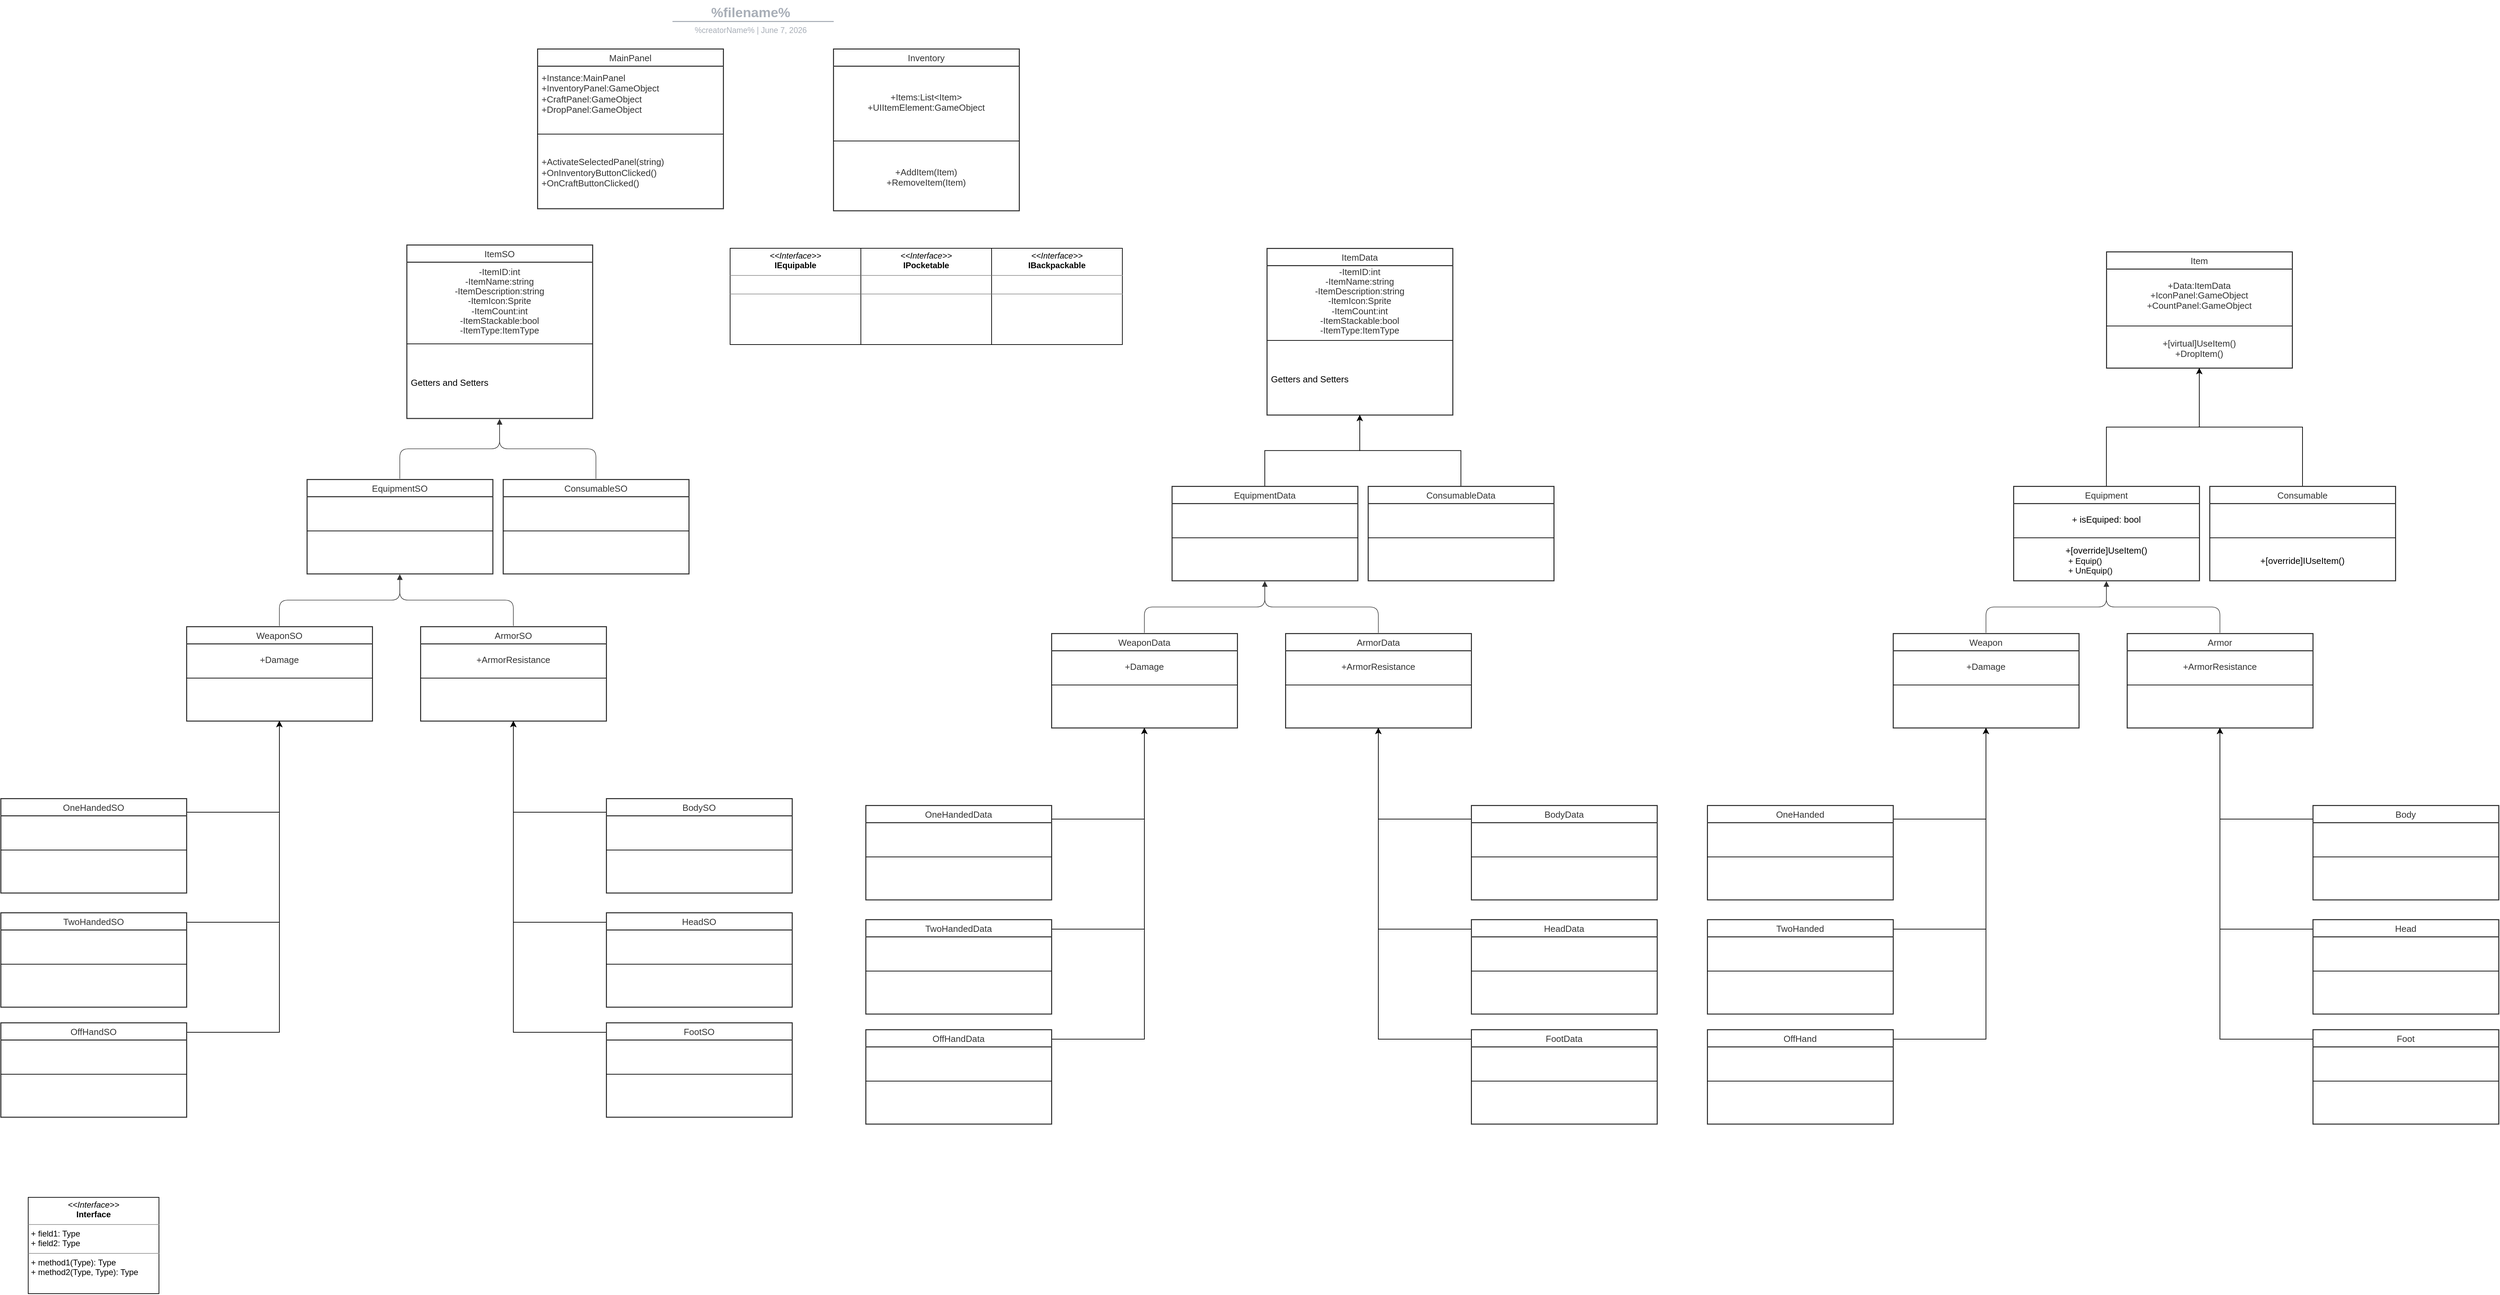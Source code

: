 <mxfile version="21.3.2" type="github">
  <diagram name="Sayfa -1" id="10sSEGi38dSEAuCBctxk">
    <mxGraphModel dx="2261" dy="796" grid="1" gridSize="10" guides="1" tooltips="1" connect="1" arrows="1" fold="1" page="1" pageScale="1" pageWidth="827" pageHeight="1169" math="0" shadow="0">
      <root>
        <mxCell id="0" />
        <mxCell id="1" parent="0" />
        <mxCell id="O4m8OyNyJ-wElonSK3HT-163" value="" style="group;dropTarget=0;pointerEvents=0;" parent="1" vertex="1">
          <mxGeometry x="340" y="50" width="640" height="45" as="geometry" />
        </mxCell>
        <UserObject label="%filename%" placeholders="1" id="O4m8OyNyJ-wElonSK3HT-164">
          <mxCell style="points=[[0.688,0.967,0]];html=1;overflow=block;blockSpacing=1;whiteSpace=wrap;fontSize=19.7;fontColor=#a9afb8;fontStyle=1;align=center;spacingLeft=7;spacingRight=7;spacingTop=2;spacing=3;strokeOpacity=0;fillOpacity=0;rounded=1;absoluteArcSize=1;arcSize=12;fillColor=#ffffff;strokeWidth=1.5;lucidId=U7PNEHNEvIEY;" parent="O4m8OyNyJ-wElonSK3HT-163" vertex="1">
            <mxGeometry width="640" height="31" as="geometry" />
          </mxCell>
        </UserObject>
        <UserObject label="%creatorName%  |  %date{mmmm d, yyyy}%" placeholders="1" id="O4m8OyNyJ-wElonSK3HT-165">
          <mxCell style="html=1;overflow=block;blockSpacing=1;whiteSpace=wrap;fontSize=11.5;fontColor=#a9afb8;align=center;spacingLeft=7;spacingRight=7;spacingTop=2;spacing=3;strokeOpacity=0;fillOpacity=0;rounded=1;absoluteArcSize=1;arcSize=12;fillColor=#ffffff;strokeWidth=1.5;lucidId=U7PNwYMRwzRe;" parent="O4m8OyNyJ-wElonSK3HT-163" vertex="1">
            <mxGeometry y="31" width="640" height="14" as="geometry" />
          </mxCell>
        </UserObject>
        <mxCell id="O4m8OyNyJ-wElonSK3HT-166" value="" style="html=1;jettySize=18;whiteSpace=wrap;fontSize=13;fontFamily=Helvetica;strokeColor=#a9afb8;strokeOpacity=100;strokeWidth=1.5;rounded=0;startArrow=none;endArrow=none;entryX=0.688;entryY=0.967;entryPerimeter=0;lucidId=U7PNrnxMDtur;" parent="O4m8OyNyJ-wElonSK3HT-163" target="O4m8OyNyJ-wElonSK3HT-164" edge="1">
          <mxGeometry width="100" height="100" relative="1" as="geometry">
            <Array as="points" />
            <mxPoint x="206" y="30" as="sourcePoint" />
          </mxGeometry>
        </mxCell>
        <mxCell id="O4m8OyNyJ-wElonSK3HT-167" value="MainPanel" style="html=1;overflow=block;blockSpacing=1;swimlane;childLayout=stackLayout;horizontal=1;horizontalStack=0;resizeParent=1;resizeParentMax=0;resizeLast=0;collapsible=0;fontStyle=0;marginBottom=0;swimlaneFillColor=#ffffff;startSize=25;whiteSpace=wrap;fontSize=13;fontColor=#333333;align=center;spacing=0;strokeColor=#333333;strokeOpacity=100;fillOpacity=100;fillColor=#ffffff;strokeWidth=1.5;" parent="1" vertex="1">
          <mxGeometry x="350" y="120" width="270" height="232.25" as="geometry" />
        </mxCell>
        <mxCell id="O4m8OyNyJ-wElonSK3HT-168" value="+Instance:MainPanel&#xa;+InventoryPanel:GameObject&#xa;+CraftPanel:GameObject&#xa;+DropPanel:GameObject&#xa;" style="part=1;html=1;resizeHeight=0;strokeColor=none;fillColor=none;align=left;verticalAlign=middle;spacingLeft=4;spacingRight=4;overflow=hidden;rotatable=0;points=[[0,0.5],[1,0.5]];portConstraint=eastwest;swimlaneFillColor=#ffffff;strokeOpacity=100;fillOpacity=100;whiteSpace=wrap;fontSize=13;fontColor=#333333;" parent="O4m8OyNyJ-wElonSK3HT-167" vertex="1">
          <mxGeometry y="25" width="270" height="95" as="geometry" />
        </mxCell>
        <mxCell id="O4m8OyNyJ-wElonSK3HT-169" value="" style="line;strokeWidth=1;fillColor=none;align=left;verticalAlign=middle;spacingTop=-1;spacingLeft=3;spacingRight=3;rotatable=0;labelPosition=right;points=[];portConstraint=eastwest;" parent="O4m8OyNyJ-wElonSK3HT-167" vertex="1">
          <mxGeometry y="120" width="270" height="8" as="geometry" />
        </mxCell>
        <mxCell id="O4m8OyNyJ-wElonSK3HT-170" value="+ActivateSelectedPanel(string)&#xa;+OnInventoryButtonClicked()&#xa;+OnCraftButtonClicked()" style="part=1;html=1;resizeHeight=0;strokeColor=none;fillColor=none;align=left;verticalAlign=middle;spacingLeft=4;spacingRight=4;overflow=hidden;rotatable=0;points=[[0,0.5],[1,0.5]];portConstraint=eastwest;swimlaneFillColor=#ffffff;strokeOpacity=100;fillOpacity=100;whiteSpace=wrap;fontSize=13;fontColor=#333333;" parent="O4m8OyNyJ-wElonSK3HT-167" vertex="1">
          <mxGeometry y="128" width="270" height="104.25" as="geometry" />
        </mxCell>
        <mxCell id="O4m8OyNyJ-wElonSK3HT-171" value="ItemSO" style="html=1;overflow=block;blockSpacing=1;swimlane;childLayout=stackLayout;horizontal=1;horizontalStack=0;resizeParent=1;resizeParentMax=0;resizeLast=0;collapsible=0;fontStyle=0;marginBottom=0;swimlaneFillColor=#ffffff;startSize=25;whiteSpace=wrap;fontSize=13;fontColor=#333333;align=center;spacing=0;strokeColor=#333333;strokeOpacity=100;fillOpacity=100;fillColor=#ffffff;strokeWidth=1.5;" parent="1" vertex="1">
          <mxGeometry x="160" y="405" width="270" height="252.25" as="geometry" />
        </mxCell>
        <mxCell id="O4m8OyNyJ-wElonSK3HT-172" value="&lt;div style=&quot;display: flex; justify-content: center; text-align: center; align-items: baseline; font-size: 0; line-height: 1.25;margin-top: -2px;&quot;&gt;&lt;span&gt;&lt;span style=&quot;font-size:13px;color:#333333;&quot;&gt;-ItemID:int&#xa;&lt;/span&gt;&lt;/span&gt;&lt;/div&gt;&lt;div style=&quot;display: flex; justify-content: center; text-align: center; align-items: baseline; font-size: 0; line-height: 1.25;margin-top: -2px;&quot;&gt;&lt;span&gt;&lt;span style=&quot;font-size:13px;color:#333333;&quot;&gt;-ItemName:string&#xa;&lt;/span&gt;&lt;/span&gt;&lt;/div&gt;&lt;div style=&quot;display: flex; justify-content: center; text-align: center; align-items: baseline; font-size: 0; line-height: 1.25;margin-top: -2px;&quot;&gt;&lt;span&gt;&lt;span style=&quot;font-size:13px;color:#333333;&quot;&gt;-ItemDescription:string&#xa;&lt;/span&gt;&lt;/span&gt;&lt;/div&gt;&lt;div style=&quot;display: flex; justify-content: center; text-align: center; align-items: baseline; font-size: 0; line-height: 1.25;margin-top: -2px;&quot;&gt;&lt;span&gt;&lt;span style=&quot;font-size:13px;color:#333333;&quot;&gt;-ItemIcon:Sprite&#xa;&lt;/span&gt;&lt;/span&gt;&lt;/div&gt;&lt;div style=&quot;display: flex; justify-content: center; text-align: center; align-items: baseline; font-size: 0; line-height: 1.25;margin-top: -2px;&quot;&gt;&lt;span&gt;&lt;span style=&quot;font-size:13px;color:#333333;&quot;&gt;-ItemCount:int&#xa;&lt;/span&gt;&lt;/span&gt;&lt;/div&gt;&lt;div style=&quot;display: flex; justify-content: center; text-align: center; align-items: baseline; font-size: 0; line-height: 1.25;margin-top: -2px;&quot;&gt;&lt;span&gt;&lt;span style=&quot;font-size:13px;color:#333333;&quot;&gt;-ItemStackable:bool&#xa;&lt;/span&gt;&lt;/span&gt;&lt;/div&gt;&lt;div style=&quot;display: flex; justify-content: center; text-align: center; align-items: baseline; font-size: 0; line-height: 1.25;margin-top: -2px;&quot;&gt;&lt;span&gt;&lt;span style=&quot;font-size:13px;color:#333333;&quot;&gt;-ItemType:ItemType&lt;/span&gt;&lt;/span&gt;&lt;/div&gt;" style="part=1;html=1;resizeHeight=0;strokeColor=none;fillColor=none;verticalAlign=middle;spacingLeft=4;spacingRight=4;overflow=hidden;rotatable=0;points=[[0,0.5],[1,0.5]];portConstraint=eastwest;swimlaneFillColor=#ffffff;strokeOpacity=100;fillOpacity=100;whiteSpace=wrap;fontSize=13;fontColor=#333333;align=center;" parent="O4m8OyNyJ-wElonSK3HT-171" vertex="1">
          <mxGeometry y="25" width="270" height="115" as="geometry" />
        </mxCell>
        <mxCell id="O4m8OyNyJ-wElonSK3HT-173" value="" style="line;strokeWidth=1;fillColor=none;align=left;verticalAlign=middle;spacingTop=-1;spacingLeft=3;spacingRight=3;rotatable=0;labelPosition=right;points=[];portConstraint=eastwest;" parent="O4m8OyNyJ-wElonSK3HT-171" vertex="1">
          <mxGeometry y="140" width="270" height="8" as="geometry" />
        </mxCell>
        <mxCell id="O4m8OyNyJ-wElonSK3HT-174" value="Getters and Setters" style="part=1;resizeHeight=0;strokeColor=none;fillColor=none;align=left;verticalAlign=middle;spacingLeft=4;spacingRight=4;rotatable=0;points=[[0,0.5],[1,0.5]];portConstraint=eastwest;swimlaneFillColor=#ffffff;strokeOpacity=100;fillOpacity=100;whiteSpace=wrap;overflow=block;blockSpacing=1;html=1;fontSize=13;" parent="O4m8OyNyJ-wElonSK3HT-171" vertex="1">
          <mxGeometry y="148" width="270" height="104.25" as="geometry" />
        </mxCell>
        <mxCell id="O4m8OyNyJ-wElonSK3HT-175" value="WeaponSO" style="html=1;overflow=block;blockSpacing=1;swimlane;childLayout=stackLayout;horizontal=1;horizontalStack=0;resizeParent=1;resizeParentMax=0;resizeLast=0;collapsible=0;fontStyle=0;marginBottom=0;swimlaneFillColor=#ffffff;startSize=25;whiteSpace=wrap;fontSize=13;fontColor=#333333;align=center;spacing=0;strokeColor=#333333;strokeOpacity=100;fillOpacity=100;fillColor=#ffffff;strokeWidth=1.5;" parent="1" vertex="1">
          <mxGeometry x="-160" y="960" width="270" height="137.25" as="geometry" />
        </mxCell>
        <mxCell id="O4m8OyNyJ-wElonSK3HT-176" value="+Damage" style="part=1;html=1;resizeHeight=0;strokeColor=none;fillColor=none;verticalAlign=middle;spacingLeft=4;spacingRight=4;overflow=hidden;rotatable=0;points=[[0,0.5],[1,0.5]];portConstraint=eastwest;swimlaneFillColor=#ffffff;strokeOpacity=100;fillOpacity=100;whiteSpace=wrap;fontSize=13;fontColor=#333333;align=center;" parent="O4m8OyNyJ-wElonSK3HT-175" vertex="1">
          <mxGeometry y="25" width="270" height="46" as="geometry" />
        </mxCell>
        <mxCell id="O4m8OyNyJ-wElonSK3HT-177" value="" style="line;strokeWidth=1;fillColor=none;align=left;verticalAlign=middle;spacingTop=-1;spacingLeft=3;spacingRight=3;rotatable=0;labelPosition=right;points=[];portConstraint=eastwest;" parent="O4m8OyNyJ-wElonSK3HT-175" vertex="1">
          <mxGeometry y="71" width="270" height="8" as="geometry" />
        </mxCell>
        <mxCell id="O4m8OyNyJ-wElonSK3HT-178" value="" style="part=1;html=1;resizeHeight=0;strokeColor=none;fillColor=none;verticalAlign=middle;spacingLeft=4;spacingRight=4;overflow=hidden;rotatable=0;points=[[0,0.5],[1,0.5]];portConstraint=eastwest;swimlaneFillColor=#ffffff;strokeOpacity=100;fillOpacity=100;whiteSpace=wrap;fontSize=13;align=center;" parent="O4m8OyNyJ-wElonSK3HT-175" vertex="1">
          <mxGeometry y="79" width="270" height="58.25" as="geometry" />
        </mxCell>
        <mxCell id="O4m8OyNyJ-wElonSK3HT-179" value="EquipmentSO" style="html=1;overflow=block;blockSpacing=1;swimlane;childLayout=stackLayout;horizontal=1;horizontalStack=0;resizeParent=1;resizeParentMax=0;resizeLast=0;collapsible=0;fontStyle=0;marginBottom=0;swimlaneFillColor=#ffffff;startSize=25;whiteSpace=wrap;fontSize=13;fontColor=#333333;align=center;spacing=0;strokeColor=#333333;strokeOpacity=100;fillOpacity=100;fillColor=#ffffff;strokeWidth=1.5;" parent="1" vertex="1">
          <mxGeometry x="15" y="746" width="270" height="137.25" as="geometry" />
        </mxCell>
        <mxCell id="O4m8OyNyJ-wElonSK3HT-180" value="" style="part=1;html=1;resizeHeight=0;strokeColor=none;fillColor=none;verticalAlign=middle;spacingLeft=4;spacingRight=4;overflow=hidden;rotatable=0;points=[[0,0.5],[1,0.5]];portConstraint=eastwest;swimlaneFillColor=#ffffff;strokeOpacity=100;fillOpacity=100;whiteSpace=wrap;fontSize=13;align=center;" parent="O4m8OyNyJ-wElonSK3HT-179" vertex="1">
          <mxGeometry y="25" width="270" height="46" as="geometry" />
        </mxCell>
        <mxCell id="O4m8OyNyJ-wElonSK3HT-181" value="" style="line;strokeWidth=1;fillColor=none;align=left;verticalAlign=middle;spacingTop=-1;spacingLeft=3;spacingRight=3;rotatable=0;labelPosition=right;points=[];portConstraint=eastwest;" parent="O4m8OyNyJ-wElonSK3HT-179" vertex="1">
          <mxGeometry y="71" width="270" height="8" as="geometry" />
        </mxCell>
        <mxCell id="O4m8OyNyJ-wElonSK3HT-182" value="" style="part=1;html=1;resizeHeight=0;strokeColor=none;fillColor=none;verticalAlign=middle;spacingLeft=4;spacingRight=4;overflow=hidden;rotatable=0;points=[[0,0.5],[1,0.5]];portConstraint=eastwest;swimlaneFillColor=#ffffff;strokeOpacity=100;fillOpacity=100;whiteSpace=wrap;fontSize=13;align=center;" parent="O4m8OyNyJ-wElonSK3HT-179" vertex="1">
          <mxGeometry y="79" width="270" height="58.25" as="geometry" />
        </mxCell>
        <mxCell id="O4m8OyNyJ-wElonSK3HT-183" value="ConsumableSO" style="html=1;overflow=block;blockSpacing=1;swimlane;childLayout=stackLayout;horizontal=1;horizontalStack=0;resizeParent=1;resizeParentMax=0;resizeLast=0;collapsible=0;fontStyle=0;marginBottom=0;swimlaneFillColor=#ffffff;startSize=25;whiteSpace=wrap;fontSize=13;fontColor=#333333;align=center;spacing=0;strokeColor=#333333;strokeOpacity=100;fillOpacity=100;fillColor=#ffffff;strokeWidth=1.5;" parent="1" vertex="1">
          <mxGeometry x="300" y="746" width="270" height="137.25" as="geometry" />
        </mxCell>
        <mxCell id="O4m8OyNyJ-wElonSK3HT-184" value="" style="part=1;html=1;resizeHeight=0;strokeColor=none;fillColor=none;verticalAlign=middle;spacingLeft=4;spacingRight=4;overflow=hidden;rotatable=0;points=[[0,0.5],[1,0.5]];portConstraint=eastwest;swimlaneFillColor=#ffffff;strokeOpacity=100;fillOpacity=100;whiteSpace=wrap;fontSize=13;align=center;" parent="O4m8OyNyJ-wElonSK3HT-183" vertex="1">
          <mxGeometry y="25" width="270" height="46" as="geometry" />
        </mxCell>
        <mxCell id="O4m8OyNyJ-wElonSK3HT-185" value="" style="line;strokeWidth=1;fillColor=none;align=left;verticalAlign=middle;spacingTop=-1;spacingLeft=3;spacingRight=3;rotatable=0;labelPosition=right;points=[];portConstraint=eastwest;" parent="O4m8OyNyJ-wElonSK3HT-183" vertex="1">
          <mxGeometry y="71" width="270" height="8" as="geometry" />
        </mxCell>
        <mxCell id="O4m8OyNyJ-wElonSK3HT-186" value="" style="part=1;html=1;resizeHeight=0;strokeColor=none;fillColor=none;verticalAlign=middle;spacingLeft=4;spacingRight=4;overflow=hidden;rotatable=0;points=[[0,0.5],[1,0.5]];portConstraint=eastwest;swimlaneFillColor=#ffffff;strokeOpacity=100;fillOpacity=100;whiteSpace=wrap;fontSize=13;align=center;" parent="O4m8OyNyJ-wElonSK3HT-183" vertex="1">
          <mxGeometry y="79" width="270" height="58.25" as="geometry" />
        </mxCell>
        <mxCell id="O4m8OyNyJ-wElonSK3HT-187" value="" style="html=1;jettySize=18;whiteSpace=wrap;fontSize=13;strokeColor=#333333;strokeOpacity=100;strokeWidth=0.8;rounded=1;arcSize=24;edgeStyle=orthogonalEdgeStyle;startArrow=none;endArrow=block;endFill=1;exitX=0.5;exitY=-0.006;exitPerimeter=0;entryX=0.5;entryY=1.004;entryPerimeter=0;lucidId=J8MYsxRpKjiR;" parent="1" source="O4m8OyNyJ-wElonSK3HT-179" target="O4m8OyNyJ-wElonSK3HT-171" edge="1">
          <mxGeometry width="100" height="100" relative="1" as="geometry">
            <Array as="points" />
          </mxGeometry>
        </mxCell>
        <mxCell id="O4m8OyNyJ-wElonSK3HT-188" value="" style="html=1;jettySize=18;whiteSpace=wrap;fontSize=13;strokeColor=#333333;strokeOpacity=100;strokeWidth=0.8;rounded=1;arcSize=24;edgeStyle=orthogonalEdgeStyle;startArrow=none;endArrow=block;endFill=1;exitX=0.5;exitY=-0.006;exitPerimeter=0;entryX=0.5;entryY=1.004;entryPerimeter=0;lucidId=M8MY7PDSKNoe;" parent="1" source="O4m8OyNyJ-wElonSK3HT-183" target="O4m8OyNyJ-wElonSK3HT-171" edge="1">
          <mxGeometry width="100" height="100" relative="1" as="geometry">
            <Array as="points" />
          </mxGeometry>
        </mxCell>
        <mxCell id="O4m8OyNyJ-wElonSK3HT-189" value="ItemData" style="html=1;overflow=block;blockSpacing=1;swimlane;childLayout=stackLayout;horizontal=1;horizontalStack=0;resizeParent=1;resizeParentMax=0;resizeLast=0;collapsible=0;fontStyle=0;marginBottom=0;swimlaneFillColor=#ffffff;startSize=25;whiteSpace=wrap;fontSize=13;fontColor=#333333;align=center;spacing=0;strokeColor=#333333;strokeOpacity=100;fillOpacity=100;fillColor=#ffffff;strokeWidth=1.5;" parent="1" vertex="1">
          <mxGeometry x="1410" y="410" width="270" height="242.25" as="geometry" />
        </mxCell>
        <mxCell id="O4m8OyNyJ-wElonSK3HT-190" value="&lt;div style=&quot;display: flex; justify-content: center; text-align: center; align-items: baseline; font-size: 0; line-height: 1.25;margin-top: -2px;&quot;&gt;&lt;span&gt;&lt;span style=&quot;font-size:13px;color:#333333;&quot;&gt;-ItemID:int&#xa;&lt;/span&gt;&lt;/span&gt;&lt;/div&gt;&lt;div style=&quot;display: flex; justify-content: center; text-align: center; align-items: baseline; font-size: 0; line-height: 1.25;margin-top: -2px;&quot;&gt;&lt;span&gt;&lt;span style=&quot;font-size:13px;color:#333333;&quot;&gt;-ItemName:string&#xa;&lt;/span&gt;&lt;/span&gt;&lt;/div&gt;&lt;div style=&quot;display: flex; justify-content: center; text-align: center; align-items: baseline; font-size: 0; line-height: 1.25;margin-top: -2px;&quot;&gt;&lt;span&gt;&lt;span style=&quot;font-size:13px;color:#333333;&quot;&gt;-ItemDescription:string&#xa;&lt;/span&gt;&lt;/span&gt;&lt;/div&gt;&lt;div style=&quot;display: flex; justify-content: center; text-align: center; align-items: baseline; font-size: 0; line-height: 1.25;margin-top: -2px;&quot;&gt;&lt;span&gt;&lt;span style=&quot;font-size:13px;color:#333333;&quot;&gt;-ItemIcon:Sprite&#xa;&lt;/span&gt;&lt;/span&gt;&lt;/div&gt;&lt;div style=&quot;display: flex; justify-content: center; text-align: center; align-items: baseline; font-size: 0; line-height: 1.25;margin-top: -2px;&quot;&gt;&lt;span&gt;&lt;span style=&quot;font-size:13px;color:#333333;&quot;&gt;-ItemCount:int&#xa;&lt;/span&gt;&lt;/span&gt;&lt;/div&gt;&lt;div style=&quot;display: flex; justify-content: center; text-align: center; align-items: baseline; font-size: 0; line-height: 1.25;margin-top: -2px;&quot;&gt;&lt;span&gt;&lt;span style=&quot;font-size:13px;color:#333333;&quot;&gt;-ItemStackable:bool&#xa;&lt;/span&gt;&lt;/span&gt;&lt;/div&gt;&lt;div style=&quot;display: flex; justify-content: center; text-align: center; align-items: baseline; font-size: 0; line-height: 1.25;margin-top: -2px;&quot;&gt;&lt;span&gt;&lt;span style=&quot;font-size:13px;color:#333333;&quot;&gt;-ItemType:ItemType&lt;/span&gt;&lt;/span&gt;&lt;/div&gt;" style="part=1;html=1;resizeHeight=0;strokeColor=none;fillColor=none;verticalAlign=middle;spacingLeft=4;spacingRight=4;overflow=hidden;rotatable=0;points=[[0,0.5],[1,0.5]];portConstraint=eastwest;swimlaneFillColor=#ffffff;strokeOpacity=100;fillOpacity=100;whiteSpace=wrap;fontSize=13;fontColor=#333333;align=center;" parent="O4m8OyNyJ-wElonSK3HT-189" vertex="1">
          <mxGeometry y="25" width="270" height="105" as="geometry" />
        </mxCell>
        <mxCell id="O4m8OyNyJ-wElonSK3HT-191" value="" style="line;strokeWidth=1;fillColor=none;align=left;verticalAlign=middle;spacingTop=-1;spacingLeft=3;spacingRight=3;rotatable=0;labelPosition=right;points=[];portConstraint=eastwest;" parent="O4m8OyNyJ-wElonSK3HT-189" vertex="1">
          <mxGeometry y="130" width="270" height="8" as="geometry" />
        </mxCell>
        <mxCell id="O4m8OyNyJ-wElonSK3HT-192" value="Getters and Setters" style="part=1;resizeHeight=0;strokeColor=none;fillColor=none;align=left;verticalAlign=middle;spacingLeft=4;spacingRight=4;rotatable=0;points=[[0,0.5],[1,0.5]];portConstraint=eastwest;swimlaneFillColor=#ffffff;strokeOpacity=100;fillOpacity=100;whiteSpace=wrap;overflow=block;blockSpacing=1;html=1;fontSize=13;" parent="O4m8OyNyJ-wElonSK3HT-189" vertex="1">
          <mxGeometry y="138" width="270" height="104.25" as="geometry" />
        </mxCell>
        <mxCell id="O4m8OyNyJ-wElonSK3HT-203" value="Item" style="html=1;overflow=block;blockSpacing=1;swimlane;childLayout=stackLayout;horizontal=1;horizontalStack=0;resizeParent=1;resizeParentMax=0;resizeLast=0;collapsible=0;fontStyle=0;marginBottom=0;swimlaneFillColor=#ffffff;startSize=25;whiteSpace=wrap;fontSize=13;fontColor=#333333;align=center;spacing=0;strokeColor=#333333;strokeOpacity=100;fillOpacity=100;fillColor=#ffffff;strokeWidth=1.5;" parent="1" vertex="1">
          <mxGeometry x="2630" y="415" width="270" height="169" as="geometry" />
        </mxCell>
        <mxCell id="O4m8OyNyJ-wElonSK3HT-204" value="&lt;div style=&quot;display: flex; justify-content: center; text-align: center; align-items: baseline; font-size: 0; line-height: 1.25;margin-top: -2px;&quot;&gt;&lt;span&gt;&lt;span style=&quot;font-size:13px;color:#333333;&quot;&gt;+Data:ItemData&#xa;&lt;/span&gt;&lt;/span&gt;&lt;/div&gt;&lt;div style=&quot;display: flex; justify-content: center; text-align: center; align-items: baseline; font-size: 0; line-height: 1.25;margin-top: -2px;&quot;&gt;&lt;span&gt;&lt;span style=&quot;font-size:13px;color:#333333;&quot;&gt;+IconPanel:GameObject&#xa;&lt;/span&gt;&lt;/span&gt;&lt;/div&gt;&lt;div style=&quot;display: flex; justify-content: center; text-align: center; align-items: baseline; font-size: 0; line-height: 1.25;margin-top: -2px;&quot;&gt;&lt;span&gt;&lt;span style=&quot;font-size:13px;color:#333333;&quot;&gt;+CountPanel:GameObject&lt;/span&gt;&lt;/span&gt;&lt;/div&gt;" style="part=1;html=1;resizeHeight=0;strokeColor=none;fillColor=none;verticalAlign=middle;spacingLeft=4;spacingRight=4;overflow=hidden;rotatable=0;points=[[0,0.5],[1,0.5]];portConstraint=eastwest;swimlaneFillColor=#ffffff;strokeOpacity=100;fillOpacity=100;whiteSpace=wrap;fontSize=13;fontColor=#333333;align=center;" parent="O4m8OyNyJ-wElonSK3HT-203" vertex="1">
          <mxGeometry y="25" width="270" height="79" as="geometry" />
        </mxCell>
        <mxCell id="O4m8OyNyJ-wElonSK3HT-205" value="" style="line;strokeWidth=1;fillColor=none;align=left;verticalAlign=middle;spacingTop=-1;spacingLeft=3;spacingRight=3;rotatable=0;labelPosition=right;points=[];portConstraint=eastwest;" parent="O4m8OyNyJ-wElonSK3HT-203" vertex="1">
          <mxGeometry y="104" width="270" height="8" as="geometry" />
        </mxCell>
        <mxCell id="O4m8OyNyJ-wElonSK3HT-206" value="&lt;div style=&quot;display: flex; justify-content: center; text-align: center; align-items: baseline; font-size: 0; line-height: 1.25;margin-top: -2px;&quot;&gt;&lt;span&gt;&lt;span style=&quot;font-size:13px;color:#333333;&quot;&gt;+[virtual]UseItem()&#xa;&lt;/span&gt;&lt;/span&gt;&lt;/div&gt;&lt;div style=&quot;display: flex; justify-content: center; text-align: center; align-items: baseline; font-size: 0; line-height: 1.25;margin-top: -2px;&quot;&gt;&lt;span&gt;&lt;span style=&quot;font-size:13px;color:#333333;&quot;&gt;+DropItem()&#xa;&lt;/span&gt;&lt;/span&gt;&lt;/div&gt;&lt;div style=&quot;display: flex; justify-content: center; text-align: center; align-items: baseline; font-size: 0; line-height: 1.25;margin-top: -2px;&quot;&gt;&lt;span&gt;&lt;/span&gt;&lt;/div&gt;" style="part=1;resizeHeight=0;strokeColor=none;fillColor=none;align=left;verticalAlign=middle;spacingLeft=4;spacingRight=4;rotatable=0;points=[[0,0.5],[1,0.5]];portConstraint=eastwest;swimlaneFillColor=#ffffff;strokeOpacity=100;fillOpacity=100;whiteSpace=wrap;overflow=block;blockSpacing=1;html=1;fontSize=13;" parent="O4m8OyNyJ-wElonSK3HT-203" vertex="1">
          <mxGeometry y="112" width="270" height="57" as="geometry" />
        </mxCell>
        <mxCell id="O4m8OyNyJ-wElonSK3HT-217" value="Inventory" style="html=1;overflow=block;blockSpacing=1;swimlane;childLayout=stackLayout;horizontal=1;horizontalStack=0;resizeParent=1;resizeParentMax=0;resizeLast=0;collapsible=0;fontStyle=0;marginBottom=0;swimlaneFillColor=#ffffff;startSize=25;whiteSpace=wrap;fontSize=13;fontColor=#333333;align=center;spacing=0;strokeColor=#333333;strokeOpacity=100;fillOpacity=100;fillColor=#ffffff;strokeWidth=1.5;" parent="1" vertex="1">
          <mxGeometry x="780" y="120" width="270" height="235.25" as="geometry" />
        </mxCell>
        <mxCell id="O4m8OyNyJ-wElonSK3HT-218" value="&lt;div style=&quot;display: flex; justify-content: center; text-align: center; align-items: baseline; line-height: 1.25; margin-top: -2px;&quot;&gt;&lt;span style=&quot;font-size: 0px;&quot;&gt;&lt;span style=&quot;font-size: 13px; background-color: initial;&quot;&gt;+Items:List&amp;lt;Item&lt;/span&gt;&lt;/span&gt;&lt;span style=&quot;font-size: 0px;&quot;&gt;&lt;span style=&quot;font-size:13px;color:#333333;&quot;&gt;&lt;br&gt;&lt;/span&gt;&lt;/span&gt;&amp;gt;&lt;/div&gt;&lt;div style=&quot;display: flex; justify-content: center; text-align: center; align-items: baseline; line-height: 1.25; margin-top: -2px;&quot;&gt;+UIItemElement:GameObject&lt;/div&gt;&lt;div style=&quot;display: flex; justify-content: center; text-align: center; align-items: baseline; font-size: 0; line-height: 1.25;margin-top: -2px;&quot;&gt;&lt;span&gt;&lt;/span&gt;&lt;/div&gt;" style="part=1;html=1;resizeHeight=0;strokeColor=none;fillColor=none;verticalAlign=middle;spacingLeft=4;spacingRight=4;overflow=hidden;rotatable=0;points=[[0,0.5],[1,0.5]];portConstraint=eastwest;swimlaneFillColor=#ffffff;strokeOpacity=100;fillOpacity=100;whiteSpace=wrap;fontSize=13;fontColor=#333333;align=center;" parent="O4m8OyNyJ-wElonSK3HT-217" vertex="1">
          <mxGeometry y="25" width="270" height="105" as="geometry" />
        </mxCell>
        <mxCell id="O4m8OyNyJ-wElonSK3HT-219" value="" style="line;strokeWidth=1;fillColor=none;align=left;verticalAlign=middle;spacingTop=-1;spacingLeft=3;spacingRight=3;rotatable=0;labelPosition=right;points=[];portConstraint=eastwest;" parent="O4m8OyNyJ-wElonSK3HT-217" vertex="1">
          <mxGeometry y="130" width="270" height="8" as="geometry" />
        </mxCell>
        <mxCell id="O4m8OyNyJ-wElonSK3HT-220" value="&lt;div style=&quot;display: flex; justify-content: center; text-align: center; align-items: baseline; font-size: 0; line-height: 1.25;margin-top: -2px;&quot;&gt;&lt;span&gt;+AddItem(Item)+AddItem(Item)+AddItem(Item)+AddItem(Item)+AddItem(Item)&lt;span style=&quot;font-size:13px;color:#333333;&quot;&gt;&lt;br&gt;&lt;/span&gt;&lt;/span&gt;&lt;span&gt;+AddItem(Item)&lt;span style=&quot;font-size:13px;color:#333333;&quot;&gt;+AddItem(Item)&lt;br&gt;&lt;/span&gt;&lt;/span&gt;&lt;span&gt;+AddItem(Item)&lt;span style=&quot;font-size:13px;color:#333333;&quot;&gt;&lt;br&gt;&lt;/span&gt;&lt;/span&gt;&lt;/div&gt;&lt;div style=&quot;display: flex; justify-content: center; text-align: center; align-items: baseline; font-size: 0; line-height: 1.25;margin-top: -2px;&quot;&gt;&lt;span&gt;&lt;span style=&quot;font-size:13px;color:#333333;&quot;&gt;+RemoveItem(Item)&lt;/span&gt;&lt;/span&gt;&lt;/div&gt;&lt;div style=&quot;display: flex; justify-content: center; text-align: center; align-items: baseline; font-size: 0; line-height: 1.25;margin-top: -2px;&quot;&gt;&lt;span&gt;&lt;/span&gt;&lt;/div&gt;" style="part=1;resizeHeight=0;strokeColor=none;fillColor=none;align=left;verticalAlign=middle;spacingLeft=4;spacingRight=4;rotatable=0;points=[[0,0.5],[1,0.5]];portConstraint=eastwest;swimlaneFillColor=#ffffff;strokeOpacity=100;fillOpacity=100;whiteSpace=wrap;overflow=block;blockSpacing=1;html=1;fontSize=13;" parent="O4m8OyNyJ-wElonSK3HT-217" vertex="1">
          <mxGeometry y="138" width="270" height="97.25" as="geometry" />
        </mxCell>
        <mxCell id="O4m8OyNyJ-wElonSK3HT-221" value="" style="html=1;jettySize=18;whiteSpace=wrap;fontSize=13;strokeColor=#333333;strokeOpacity=100;strokeWidth=0.8;rounded=1;arcSize=24;edgeStyle=orthogonalEdgeStyle;startArrow=none;endArrow=block;endFill=1;exitX=0.5;exitY=-0.006;exitPerimeter=0;entryX=0.5;entryY=1.006;entryPerimeter=0;lucidId=cINY.8v8Tgs5;" parent="1" source="O4m8OyNyJ-wElonSK3HT-175" target="O4m8OyNyJ-wElonSK3HT-179" edge="1">
          <mxGeometry width="100" height="100" relative="1" as="geometry">
            <Array as="points" />
          </mxGeometry>
        </mxCell>
        <mxCell id="O4m8OyNyJ-wElonSK3HT-222" value="ArmorSO" style="html=1;overflow=block;blockSpacing=1;swimlane;childLayout=stackLayout;horizontal=1;horizontalStack=0;resizeParent=1;resizeParentMax=0;resizeLast=0;collapsible=0;fontStyle=0;marginBottom=0;swimlaneFillColor=#ffffff;startSize=25;whiteSpace=wrap;fontSize=13;fontColor=#333333;align=center;spacing=0;strokeColor=#333333;strokeOpacity=100;fillOpacity=100;fillColor=#ffffff;strokeWidth=1.5;" parent="1" vertex="1">
          <mxGeometry x="180" y="960" width="270" height="137.25" as="geometry" />
        </mxCell>
        <mxCell id="O4m8OyNyJ-wElonSK3HT-223" value="+ArmorResistance" style="part=1;html=1;resizeHeight=0;strokeColor=none;fillColor=none;verticalAlign=middle;spacingLeft=4;spacingRight=4;overflow=hidden;rotatable=0;points=[[0,0.5],[1,0.5]];portConstraint=eastwest;swimlaneFillColor=#ffffff;strokeOpacity=100;fillOpacity=100;whiteSpace=wrap;fontSize=13;fontColor=#333333;align=center;" parent="O4m8OyNyJ-wElonSK3HT-222" vertex="1">
          <mxGeometry y="25" width="270" height="46" as="geometry" />
        </mxCell>
        <mxCell id="O4m8OyNyJ-wElonSK3HT-224" value="" style="line;strokeWidth=1;fillColor=none;align=left;verticalAlign=middle;spacingTop=-1;spacingLeft=3;spacingRight=3;rotatable=0;labelPosition=right;points=[];portConstraint=eastwest;" parent="O4m8OyNyJ-wElonSK3HT-222" vertex="1">
          <mxGeometry y="71" width="270" height="8" as="geometry" />
        </mxCell>
        <mxCell id="O4m8OyNyJ-wElonSK3HT-225" value="" style="part=1;html=1;resizeHeight=0;strokeColor=none;fillColor=none;verticalAlign=middle;spacingLeft=4;spacingRight=4;overflow=hidden;rotatable=0;points=[[0,0.5],[1,0.5]];portConstraint=eastwest;swimlaneFillColor=#ffffff;strokeOpacity=100;fillOpacity=100;whiteSpace=wrap;fontSize=13;align=center;" parent="O4m8OyNyJ-wElonSK3HT-222" vertex="1">
          <mxGeometry y="79" width="270" height="58.25" as="geometry" />
        </mxCell>
        <mxCell id="O4m8OyNyJ-wElonSK3HT-226" value="" style="html=1;jettySize=18;whiteSpace=wrap;fontSize=13;strokeColor=#333333;strokeOpacity=100;strokeWidth=0.8;rounded=1;arcSize=24;edgeStyle=orthogonalEdgeStyle;startArrow=none;endArrow=block;endFill=1;exitX=0.5;exitY=-0.006;exitPerimeter=0;entryX=0.5;entryY=1.006;entryPerimeter=0;lucidId=sINYuc1XTfRv;" parent="1" source="O4m8OyNyJ-wElonSK3HT-222" target="O4m8OyNyJ-wElonSK3HT-179" edge="1">
          <mxGeometry width="100" height="100" relative="1" as="geometry">
            <Array as="points" />
          </mxGeometry>
        </mxCell>
        <mxCell id="O4m8OyNyJ-wElonSK3HT-330" style="edgeStyle=orthogonalEdgeStyle;rounded=0;orthogonalLoop=1;jettySize=auto;html=1;" parent="1" source="O4m8OyNyJ-wElonSK3HT-227" target="O4m8OyNyJ-wElonSK3HT-175" edge="1">
          <mxGeometry relative="1" as="geometry">
            <Array as="points">
              <mxPoint x="-25" y="1230" />
            </Array>
          </mxGeometry>
        </mxCell>
        <mxCell id="O4m8OyNyJ-wElonSK3HT-227" value="OneHandedSO" style="html=1;overflow=block;blockSpacing=1;swimlane;childLayout=stackLayout;horizontal=1;horizontalStack=0;resizeParent=1;resizeParentMax=0;resizeLast=0;collapsible=0;fontStyle=0;marginBottom=0;swimlaneFillColor=#ffffff;startSize=25;whiteSpace=wrap;fontSize=13;fontColor=#333333;align=center;spacing=0;strokeColor=#333333;strokeOpacity=100;fillOpacity=100;fillColor=#ffffff;strokeWidth=1.5;" parent="1" vertex="1">
          <mxGeometry x="-430" y="1210" width="270" height="137.25" as="geometry" />
        </mxCell>
        <mxCell id="O4m8OyNyJ-wElonSK3HT-228" value="" style="part=1;html=1;resizeHeight=0;strokeColor=none;fillColor=none;verticalAlign=middle;spacingLeft=4;spacingRight=4;overflow=hidden;rotatable=0;points=[[0,0.5],[1,0.5]];portConstraint=eastwest;swimlaneFillColor=#ffffff;strokeOpacity=100;fillOpacity=100;whiteSpace=wrap;fontSize=13;align=center;" parent="O4m8OyNyJ-wElonSK3HT-227" vertex="1">
          <mxGeometry y="25" width="270" height="46" as="geometry" />
        </mxCell>
        <mxCell id="O4m8OyNyJ-wElonSK3HT-229" value="" style="line;strokeWidth=1;fillColor=none;align=left;verticalAlign=middle;spacingTop=-1;spacingLeft=3;spacingRight=3;rotatable=0;labelPosition=right;points=[];portConstraint=eastwest;" parent="O4m8OyNyJ-wElonSK3HT-227" vertex="1">
          <mxGeometry y="71" width="270" height="8" as="geometry" />
        </mxCell>
        <mxCell id="O4m8OyNyJ-wElonSK3HT-230" value="" style="part=1;html=1;resizeHeight=0;strokeColor=none;fillColor=none;verticalAlign=middle;spacingLeft=4;spacingRight=4;overflow=hidden;rotatable=0;points=[[0,0.5],[1,0.5]];portConstraint=eastwest;swimlaneFillColor=#ffffff;strokeOpacity=100;fillOpacity=100;whiteSpace=wrap;fontSize=13;align=center;" parent="O4m8OyNyJ-wElonSK3HT-227" vertex="1">
          <mxGeometry y="79" width="270" height="58.25" as="geometry" />
        </mxCell>
        <mxCell id="O4m8OyNyJ-wElonSK3HT-331" style="edgeStyle=orthogonalEdgeStyle;rounded=0;orthogonalLoop=1;jettySize=auto;html=1;" parent="1" source="O4m8OyNyJ-wElonSK3HT-231" target="O4m8OyNyJ-wElonSK3HT-175" edge="1">
          <mxGeometry relative="1" as="geometry">
            <Array as="points">
              <mxPoint x="-25" y="1390" />
            </Array>
          </mxGeometry>
        </mxCell>
        <mxCell id="O4m8OyNyJ-wElonSK3HT-231" value="TwoHandedSO" style="html=1;overflow=block;blockSpacing=1;swimlane;childLayout=stackLayout;horizontal=1;horizontalStack=0;resizeParent=1;resizeParentMax=0;resizeLast=0;collapsible=0;fontStyle=0;marginBottom=0;swimlaneFillColor=#ffffff;startSize=25;whiteSpace=wrap;fontSize=13;fontColor=#333333;align=center;spacing=0;strokeColor=#333333;strokeOpacity=100;fillOpacity=100;fillColor=#ffffff;strokeWidth=1.5;" parent="1" vertex="1">
          <mxGeometry x="-430" y="1376" width="270" height="137.25" as="geometry" />
        </mxCell>
        <mxCell id="O4m8OyNyJ-wElonSK3HT-232" value="" style="part=1;html=1;resizeHeight=0;strokeColor=none;fillColor=none;verticalAlign=middle;spacingLeft=4;spacingRight=4;overflow=hidden;rotatable=0;points=[[0,0.5],[1,0.5]];portConstraint=eastwest;swimlaneFillColor=#ffffff;strokeOpacity=100;fillOpacity=100;whiteSpace=wrap;fontSize=13;align=center;" parent="O4m8OyNyJ-wElonSK3HT-231" vertex="1">
          <mxGeometry y="25" width="270" height="46" as="geometry" />
        </mxCell>
        <mxCell id="O4m8OyNyJ-wElonSK3HT-233" value="" style="line;strokeWidth=1;fillColor=none;align=left;verticalAlign=middle;spacingTop=-1;spacingLeft=3;spacingRight=3;rotatable=0;labelPosition=right;points=[];portConstraint=eastwest;" parent="O4m8OyNyJ-wElonSK3HT-231" vertex="1">
          <mxGeometry y="71" width="270" height="8" as="geometry" />
        </mxCell>
        <mxCell id="O4m8OyNyJ-wElonSK3HT-234" value="" style="part=1;html=1;resizeHeight=0;strokeColor=none;fillColor=none;verticalAlign=middle;spacingLeft=4;spacingRight=4;overflow=hidden;rotatable=0;points=[[0,0.5],[1,0.5]];portConstraint=eastwest;swimlaneFillColor=#ffffff;strokeOpacity=100;fillOpacity=100;whiteSpace=wrap;fontSize=13;align=center;" parent="O4m8OyNyJ-wElonSK3HT-231" vertex="1">
          <mxGeometry y="79" width="270" height="58.25" as="geometry" />
        </mxCell>
        <mxCell id="O4m8OyNyJ-wElonSK3HT-332" style="edgeStyle=orthogonalEdgeStyle;rounded=0;orthogonalLoop=1;jettySize=auto;html=1;" parent="1" source="O4m8OyNyJ-wElonSK3HT-237" target="O4m8OyNyJ-wElonSK3HT-175" edge="1">
          <mxGeometry relative="1" as="geometry">
            <Array as="points">
              <mxPoint x="-25" y="1550" />
            </Array>
          </mxGeometry>
        </mxCell>
        <mxCell id="O4m8OyNyJ-wElonSK3HT-237" value="OffHandSO" style="html=1;overflow=block;blockSpacing=1;swimlane;childLayout=stackLayout;horizontal=1;horizontalStack=0;resizeParent=1;resizeParentMax=0;resizeLast=0;collapsible=0;fontStyle=0;marginBottom=0;swimlaneFillColor=#ffffff;startSize=25;whiteSpace=wrap;fontSize=13;fontColor=#333333;align=center;spacing=0;strokeColor=#333333;strokeOpacity=100;fillOpacity=100;fillColor=#ffffff;strokeWidth=1.5;" parent="1" vertex="1">
          <mxGeometry x="-430" y="1536" width="270" height="137.25" as="geometry" />
        </mxCell>
        <mxCell id="O4m8OyNyJ-wElonSK3HT-238" value="" style="part=1;html=1;resizeHeight=0;strokeColor=none;fillColor=none;verticalAlign=middle;spacingLeft=4;spacingRight=4;overflow=hidden;rotatable=0;points=[[0,0.5],[1,0.5]];portConstraint=eastwest;swimlaneFillColor=#ffffff;strokeOpacity=100;fillOpacity=100;whiteSpace=wrap;fontSize=13;align=center;" parent="O4m8OyNyJ-wElonSK3HT-237" vertex="1">
          <mxGeometry y="25" width="270" height="46" as="geometry" />
        </mxCell>
        <mxCell id="O4m8OyNyJ-wElonSK3HT-239" value="" style="line;strokeWidth=1;fillColor=none;align=left;verticalAlign=middle;spacingTop=-1;spacingLeft=3;spacingRight=3;rotatable=0;labelPosition=right;points=[];portConstraint=eastwest;" parent="O4m8OyNyJ-wElonSK3HT-237" vertex="1">
          <mxGeometry y="71" width="270" height="8" as="geometry" />
        </mxCell>
        <mxCell id="O4m8OyNyJ-wElonSK3HT-240" value="" style="part=1;html=1;resizeHeight=0;strokeColor=none;fillColor=none;verticalAlign=middle;spacingLeft=4;spacingRight=4;overflow=hidden;rotatable=0;points=[[0,0.5],[1,0.5]];portConstraint=eastwest;swimlaneFillColor=#ffffff;strokeOpacity=100;fillOpacity=100;whiteSpace=wrap;fontSize=13;align=center;" parent="O4m8OyNyJ-wElonSK3HT-237" vertex="1">
          <mxGeometry y="79" width="270" height="58.25" as="geometry" />
        </mxCell>
        <mxCell id="O4m8OyNyJ-wElonSK3HT-333" style="edgeStyle=orthogonalEdgeStyle;rounded=0;orthogonalLoop=1;jettySize=auto;html=1;" parent="1" source="O4m8OyNyJ-wElonSK3HT-242" target="O4m8OyNyJ-wElonSK3HT-222" edge="1">
          <mxGeometry relative="1" as="geometry">
            <Array as="points">
              <mxPoint x="315" y="1230" />
            </Array>
          </mxGeometry>
        </mxCell>
        <mxCell id="O4m8OyNyJ-wElonSK3HT-242" value="BodySO" style="html=1;overflow=block;blockSpacing=1;swimlane;childLayout=stackLayout;horizontal=1;horizontalStack=0;resizeParent=1;resizeParentMax=0;resizeLast=0;collapsible=0;fontStyle=0;marginBottom=0;swimlaneFillColor=#ffffff;startSize=25;whiteSpace=wrap;fontSize=13;fontColor=#333333;align=center;spacing=0;strokeColor=#333333;strokeOpacity=100;fillOpacity=100;fillColor=#ffffff;strokeWidth=1.5;" parent="1" vertex="1">
          <mxGeometry x="450" y="1210" width="270" height="137.25" as="geometry" />
        </mxCell>
        <mxCell id="O4m8OyNyJ-wElonSK3HT-243" value="" style="part=1;html=1;resizeHeight=0;strokeColor=none;fillColor=none;verticalAlign=middle;spacingLeft=4;spacingRight=4;overflow=hidden;rotatable=0;points=[[0,0.5],[1,0.5]];portConstraint=eastwest;swimlaneFillColor=#ffffff;strokeOpacity=100;fillOpacity=100;whiteSpace=wrap;fontSize=13;align=center;" parent="O4m8OyNyJ-wElonSK3HT-242" vertex="1">
          <mxGeometry y="25" width="270" height="46" as="geometry" />
        </mxCell>
        <mxCell id="O4m8OyNyJ-wElonSK3HT-244" value="" style="line;strokeWidth=1;fillColor=none;align=left;verticalAlign=middle;spacingTop=-1;spacingLeft=3;spacingRight=3;rotatable=0;labelPosition=right;points=[];portConstraint=eastwest;" parent="O4m8OyNyJ-wElonSK3HT-242" vertex="1">
          <mxGeometry y="71" width="270" height="8" as="geometry" />
        </mxCell>
        <mxCell id="O4m8OyNyJ-wElonSK3HT-245" value="" style="part=1;html=1;resizeHeight=0;strokeColor=none;fillColor=none;verticalAlign=middle;spacingLeft=4;spacingRight=4;overflow=hidden;rotatable=0;points=[[0,0.5],[1,0.5]];portConstraint=eastwest;swimlaneFillColor=#ffffff;strokeOpacity=100;fillOpacity=100;whiteSpace=wrap;fontSize=13;align=center;" parent="O4m8OyNyJ-wElonSK3HT-242" vertex="1">
          <mxGeometry y="79" width="270" height="58.25" as="geometry" />
        </mxCell>
        <mxCell id="O4m8OyNyJ-wElonSK3HT-335" style="edgeStyle=orthogonalEdgeStyle;rounded=0;orthogonalLoop=1;jettySize=auto;html=1;" parent="1" source="O4m8OyNyJ-wElonSK3HT-246" target="O4m8OyNyJ-wElonSK3HT-222" edge="1">
          <mxGeometry relative="1" as="geometry">
            <Array as="points">
              <mxPoint x="315" y="1390" />
            </Array>
          </mxGeometry>
        </mxCell>
        <mxCell id="O4m8OyNyJ-wElonSK3HT-246" value="HeadSO" style="html=1;overflow=block;blockSpacing=1;swimlane;childLayout=stackLayout;horizontal=1;horizontalStack=0;resizeParent=1;resizeParentMax=0;resizeLast=0;collapsible=0;fontStyle=0;marginBottom=0;swimlaneFillColor=#ffffff;startSize=25;whiteSpace=wrap;fontSize=13;fontColor=#333333;align=center;spacing=0;strokeColor=#333333;strokeOpacity=100;fillOpacity=100;fillColor=#ffffff;strokeWidth=1.5;" parent="1" vertex="1">
          <mxGeometry x="450" y="1376" width="270" height="137.25" as="geometry" />
        </mxCell>
        <mxCell id="O4m8OyNyJ-wElonSK3HT-247" value="" style="part=1;html=1;resizeHeight=0;strokeColor=none;fillColor=none;verticalAlign=middle;spacingLeft=4;spacingRight=4;overflow=hidden;rotatable=0;points=[[0,0.5],[1,0.5]];portConstraint=eastwest;swimlaneFillColor=#ffffff;strokeOpacity=100;fillOpacity=100;whiteSpace=wrap;fontSize=13;align=center;" parent="O4m8OyNyJ-wElonSK3HT-246" vertex="1">
          <mxGeometry y="25" width="270" height="46" as="geometry" />
        </mxCell>
        <mxCell id="O4m8OyNyJ-wElonSK3HT-248" value="" style="line;strokeWidth=1;fillColor=none;align=left;verticalAlign=middle;spacingTop=-1;spacingLeft=3;spacingRight=3;rotatable=0;labelPosition=right;points=[];portConstraint=eastwest;" parent="O4m8OyNyJ-wElonSK3HT-246" vertex="1">
          <mxGeometry y="71" width="270" height="8" as="geometry" />
        </mxCell>
        <mxCell id="O4m8OyNyJ-wElonSK3HT-249" value="" style="part=1;html=1;resizeHeight=0;strokeColor=none;fillColor=none;verticalAlign=middle;spacingLeft=4;spacingRight=4;overflow=hidden;rotatable=0;points=[[0,0.5],[1,0.5]];portConstraint=eastwest;swimlaneFillColor=#ffffff;strokeOpacity=100;fillOpacity=100;whiteSpace=wrap;fontSize=13;align=center;" parent="O4m8OyNyJ-wElonSK3HT-246" vertex="1">
          <mxGeometry y="79" width="270" height="58.25" as="geometry" />
        </mxCell>
        <mxCell id="O4m8OyNyJ-wElonSK3HT-336" style="edgeStyle=orthogonalEdgeStyle;rounded=0;orthogonalLoop=1;jettySize=auto;html=1;" parent="1" source="O4m8OyNyJ-wElonSK3HT-250" target="O4m8OyNyJ-wElonSK3HT-222" edge="1">
          <mxGeometry relative="1" as="geometry">
            <Array as="points">
              <mxPoint x="315" y="1550" />
            </Array>
          </mxGeometry>
        </mxCell>
        <mxCell id="O4m8OyNyJ-wElonSK3HT-250" value="FootSO" style="html=1;overflow=block;blockSpacing=1;swimlane;childLayout=stackLayout;horizontal=1;horizontalStack=0;resizeParent=1;resizeParentMax=0;resizeLast=0;collapsible=0;fontStyle=0;marginBottom=0;swimlaneFillColor=#ffffff;startSize=25;whiteSpace=wrap;fontSize=13;fontColor=#333333;align=center;spacing=0;strokeColor=#333333;strokeOpacity=100;fillOpacity=100;fillColor=#ffffff;strokeWidth=1.5;" parent="1" vertex="1">
          <mxGeometry x="450" y="1536" width="270" height="137.25" as="geometry" />
        </mxCell>
        <mxCell id="O4m8OyNyJ-wElonSK3HT-251" value="" style="part=1;html=1;resizeHeight=0;strokeColor=none;fillColor=none;verticalAlign=middle;spacingLeft=4;spacingRight=4;overflow=hidden;rotatable=0;points=[[0,0.5],[1,0.5]];portConstraint=eastwest;swimlaneFillColor=#ffffff;strokeOpacity=100;fillOpacity=100;whiteSpace=wrap;fontSize=13;align=center;" parent="O4m8OyNyJ-wElonSK3HT-250" vertex="1">
          <mxGeometry y="25" width="270" height="46" as="geometry" />
        </mxCell>
        <mxCell id="O4m8OyNyJ-wElonSK3HT-252" value="" style="line;strokeWidth=1;fillColor=none;align=left;verticalAlign=middle;spacingTop=-1;spacingLeft=3;spacingRight=3;rotatable=0;labelPosition=right;points=[];portConstraint=eastwest;" parent="O4m8OyNyJ-wElonSK3HT-250" vertex="1">
          <mxGeometry y="71" width="270" height="8" as="geometry" />
        </mxCell>
        <mxCell id="O4m8OyNyJ-wElonSK3HT-253" value="" style="part=1;html=1;resizeHeight=0;strokeColor=none;fillColor=none;verticalAlign=middle;spacingLeft=4;spacingRight=4;overflow=hidden;rotatable=0;points=[[0,0.5],[1,0.5]];portConstraint=eastwest;swimlaneFillColor=#ffffff;strokeOpacity=100;fillOpacity=100;whiteSpace=wrap;fontSize=13;align=center;" parent="O4m8OyNyJ-wElonSK3HT-250" vertex="1">
          <mxGeometry y="79" width="270" height="58.25" as="geometry" />
        </mxCell>
        <mxCell id="O4m8OyNyJ-wElonSK3HT-375" value="WeaponData" style="html=1;overflow=block;blockSpacing=1;swimlane;childLayout=stackLayout;horizontal=1;horizontalStack=0;resizeParent=1;resizeParentMax=0;resizeLast=0;collapsible=0;fontStyle=0;marginBottom=0;swimlaneFillColor=#ffffff;startSize=25;whiteSpace=wrap;fontSize=13;fontColor=#333333;align=center;spacing=0;strokeColor=#333333;strokeOpacity=100;fillOpacity=100;fillColor=#ffffff;strokeWidth=1.5;" parent="1" vertex="1">
          <mxGeometry x="1097" y="970" width="270" height="137.25" as="geometry" />
        </mxCell>
        <mxCell id="O4m8OyNyJ-wElonSK3HT-376" value="+Damage" style="part=1;html=1;resizeHeight=0;strokeColor=none;fillColor=none;verticalAlign=middle;spacingLeft=4;spacingRight=4;overflow=hidden;rotatable=0;points=[[0,0.5],[1,0.5]];portConstraint=eastwest;swimlaneFillColor=#ffffff;strokeOpacity=100;fillOpacity=100;whiteSpace=wrap;fontSize=13;fontColor=#333333;align=center;" parent="O4m8OyNyJ-wElonSK3HT-375" vertex="1">
          <mxGeometry y="25" width="270" height="46" as="geometry" />
        </mxCell>
        <mxCell id="O4m8OyNyJ-wElonSK3HT-377" value="" style="line;strokeWidth=1;fillColor=none;align=left;verticalAlign=middle;spacingTop=-1;spacingLeft=3;spacingRight=3;rotatable=0;labelPosition=right;points=[];portConstraint=eastwest;" parent="O4m8OyNyJ-wElonSK3HT-375" vertex="1">
          <mxGeometry y="71" width="270" height="8" as="geometry" />
        </mxCell>
        <mxCell id="O4m8OyNyJ-wElonSK3HT-378" value="" style="part=1;html=1;resizeHeight=0;strokeColor=none;fillColor=none;verticalAlign=middle;spacingLeft=4;spacingRight=4;overflow=hidden;rotatable=0;points=[[0,0.5],[1,0.5]];portConstraint=eastwest;swimlaneFillColor=#ffffff;strokeOpacity=100;fillOpacity=100;whiteSpace=wrap;fontSize=13;align=center;" parent="O4m8OyNyJ-wElonSK3HT-375" vertex="1">
          <mxGeometry y="79" width="270" height="58.25" as="geometry" />
        </mxCell>
        <mxCell id="O4m8OyNyJ-wElonSK3HT-424" style="edgeStyle=orthogonalEdgeStyle;rounded=0;orthogonalLoop=1;jettySize=auto;html=1;" parent="1" source="O4m8OyNyJ-wElonSK3HT-379" target="O4m8OyNyJ-wElonSK3HT-189" edge="1">
          <mxGeometry relative="1" as="geometry" />
        </mxCell>
        <mxCell id="O4m8OyNyJ-wElonSK3HT-379" value="EquipmentData" style="html=1;overflow=block;blockSpacing=1;swimlane;childLayout=stackLayout;horizontal=1;horizontalStack=0;resizeParent=1;resizeParentMax=0;resizeLast=0;collapsible=0;fontStyle=0;marginBottom=0;swimlaneFillColor=#ffffff;startSize=25;whiteSpace=wrap;fontSize=13;fontColor=#333333;align=center;spacing=0;strokeColor=#333333;strokeOpacity=100;fillOpacity=100;fillColor=#ffffff;strokeWidth=1.5;" parent="1" vertex="1">
          <mxGeometry x="1272" y="756" width="270" height="137.25" as="geometry" />
        </mxCell>
        <mxCell id="O4m8OyNyJ-wElonSK3HT-380" value="" style="part=1;html=1;resizeHeight=0;strokeColor=none;fillColor=none;verticalAlign=middle;spacingLeft=4;spacingRight=4;overflow=hidden;rotatable=0;points=[[0,0.5],[1,0.5]];portConstraint=eastwest;swimlaneFillColor=#ffffff;strokeOpacity=100;fillOpacity=100;whiteSpace=wrap;fontSize=13;align=center;" parent="O4m8OyNyJ-wElonSK3HT-379" vertex="1">
          <mxGeometry y="25" width="270" height="46" as="geometry" />
        </mxCell>
        <mxCell id="O4m8OyNyJ-wElonSK3HT-381" value="" style="line;strokeWidth=1;fillColor=none;align=left;verticalAlign=middle;spacingTop=-1;spacingLeft=3;spacingRight=3;rotatable=0;labelPosition=right;points=[];portConstraint=eastwest;" parent="O4m8OyNyJ-wElonSK3HT-379" vertex="1">
          <mxGeometry y="71" width="270" height="8" as="geometry" />
        </mxCell>
        <mxCell id="O4m8OyNyJ-wElonSK3HT-382" value="" style="part=1;html=1;resizeHeight=0;strokeColor=none;fillColor=none;verticalAlign=middle;spacingLeft=4;spacingRight=4;overflow=hidden;rotatable=0;points=[[0,0.5],[1,0.5]];portConstraint=eastwest;swimlaneFillColor=#ffffff;strokeOpacity=100;fillOpacity=100;whiteSpace=wrap;fontSize=13;align=center;" parent="O4m8OyNyJ-wElonSK3HT-379" vertex="1">
          <mxGeometry y="79" width="270" height="58.25" as="geometry" />
        </mxCell>
        <mxCell id="O4m8OyNyJ-wElonSK3HT-423" style="edgeStyle=orthogonalEdgeStyle;rounded=0;orthogonalLoop=1;jettySize=auto;html=1;" parent="1" source="O4m8OyNyJ-wElonSK3HT-383" target="O4m8OyNyJ-wElonSK3HT-189" edge="1">
          <mxGeometry relative="1" as="geometry" />
        </mxCell>
        <mxCell id="O4m8OyNyJ-wElonSK3HT-383" value="ConsumableData" style="html=1;overflow=block;blockSpacing=1;swimlane;childLayout=stackLayout;horizontal=1;horizontalStack=0;resizeParent=1;resizeParentMax=0;resizeLast=0;collapsible=0;fontStyle=0;marginBottom=0;swimlaneFillColor=#ffffff;startSize=25;whiteSpace=wrap;fontSize=13;fontColor=#333333;align=center;spacing=0;strokeColor=#333333;strokeOpacity=100;fillOpacity=100;fillColor=#ffffff;strokeWidth=1.5;" parent="1" vertex="1">
          <mxGeometry x="1557" y="756" width="270" height="137.25" as="geometry" />
        </mxCell>
        <mxCell id="O4m8OyNyJ-wElonSK3HT-384" value="" style="part=1;html=1;resizeHeight=0;strokeColor=none;fillColor=none;verticalAlign=middle;spacingLeft=4;spacingRight=4;overflow=hidden;rotatable=0;points=[[0,0.5],[1,0.5]];portConstraint=eastwest;swimlaneFillColor=#ffffff;strokeOpacity=100;fillOpacity=100;whiteSpace=wrap;fontSize=13;align=center;" parent="O4m8OyNyJ-wElonSK3HT-383" vertex="1">
          <mxGeometry y="25" width="270" height="46" as="geometry" />
        </mxCell>
        <mxCell id="O4m8OyNyJ-wElonSK3HT-385" value="" style="line;strokeWidth=1;fillColor=none;align=left;verticalAlign=middle;spacingTop=-1;spacingLeft=3;spacingRight=3;rotatable=0;labelPosition=right;points=[];portConstraint=eastwest;" parent="O4m8OyNyJ-wElonSK3HT-383" vertex="1">
          <mxGeometry y="71" width="270" height="8" as="geometry" />
        </mxCell>
        <mxCell id="O4m8OyNyJ-wElonSK3HT-386" value="" style="part=1;html=1;resizeHeight=0;strokeColor=none;fillColor=none;verticalAlign=middle;spacingLeft=4;spacingRight=4;overflow=hidden;rotatable=0;points=[[0,0.5],[1,0.5]];portConstraint=eastwest;swimlaneFillColor=#ffffff;strokeOpacity=100;fillOpacity=100;whiteSpace=wrap;fontSize=13;align=center;" parent="O4m8OyNyJ-wElonSK3HT-383" vertex="1">
          <mxGeometry y="79" width="270" height="58.25" as="geometry" />
        </mxCell>
        <mxCell id="O4m8OyNyJ-wElonSK3HT-387" value="" style="html=1;jettySize=18;whiteSpace=wrap;fontSize=13;strokeColor=#333333;strokeOpacity=100;strokeWidth=0.8;rounded=1;arcSize=24;edgeStyle=orthogonalEdgeStyle;startArrow=none;endArrow=block;endFill=1;exitX=0.5;exitY=-0.006;exitPerimeter=0;entryX=0.5;entryY=1.006;entryPerimeter=0;lucidId=cINY.8v8Tgs5;" parent="1" source="O4m8OyNyJ-wElonSK3HT-375" target="O4m8OyNyJ-wElonSK3HT-379" edge="1">
          <mxGeometry width="100" height="100" relative="1" as="geometry">
            <Array as="points" />
          </mxGeometry>
        </mxCell>
        <mxCell id="O4m8OyNyJ-wElonSK3HT-388" value="ArmorData" style="html=1;overflow=block;blockSpacing=1;swimlane;childLayout=stackLayout;horizontal=1;horizontalStack=0;resizeParent=1;resizeParentMax=0;resizeLast=0;collapsible=0;fontStyle=0;marginBottom=0;swimlaneFillColor=#ffffff;startSize=25;whiteSpace=wrap;fontSize=13;fontColor=#333333;align=center;spacing=0;strokeColor=#333333;strokeOpacity=100;fillOpacity=100;fillColor=#ffffff;strokeWidth=1.5;" parent="1" vertex="1">
          <mxGeometry x="1437" y="970" width="270" height="137.25" as="geometry" />
        </mxCell>
        <mxCell id="O4m8OyNyJ-wElonSK3HT-389" value="+ArmorResistance" style="part=1;html=1;resizeHeight=0;strokeColor=none;fillColor=none;verticalAlign=middle;spacingLeft=4;spacingRight=4;overflow=hidden;rotatable=0;points=[[0,0.5],[1,0.5]];portConstraint=eastwest;swimlaneFillColor=#ffffff;strokeOpacity=100;fillOpacity=100;whiteSpace=wrap;fontSize=13;fontColor=#333333;align=center;" parent="O4m8OyNyJ-wElonSK3HT-388" vertex="1">
          <mxGeometry y="25" width="270" height="46" as="geometry" />
        </mxCell>
        <mxCell id="O4m8OyNyJ-wElonSK3HT-390" value="" style="line;strokeWidth=1;fillColor=none;align=left;verticalAlign=middle;spacingTop=-1;spacingLeft=3;spacingRight=3;rotatable=0;labelPosition=right;points=[];portConstraint=eastwest;" parent="O4m8OyNyJ-wElonSK3HT-388" vertex="1">
          <mxGeometry y="71" width="270" height="8" as="geometry" />
        </mxCell>
        <mxCell id="O4m8OyNyJ-wElonSK3HT-391" value="" style="part=1;html=1;resizeHeight=0;strokeColor=none;fillColor=none;verticalAlign=middle;spacingLeft=4;spacingRight=4;overflow=hidden;rotatable=0;points=[[0,0.5],[1,0.5]];portConstraint=eastwest;swimlaneFillColor=#ffffff;strokeOpacity=100;fillOpacity=100;whiteSpace=wrap;fontSize=13;align=center;" parent="O4m8OyNyJ-wElonSK3HT-388" vertex="1">
          <mxGeometry y="79" width="270" height="58.25" as="geometry" />
        </mxCell>
        <mxCell id="O4m8OyNyJ-wElonSK3HT-392" value="" style="html=1;jettySize=18;whiteSpace=wrap;fontSize=13;strokeColor=#333333;strokeOpacity=100;strokeWidth=0.8;rounded=1;arcSize=24;edgeStyle=orthogonalEdgeStyle;startArrow=none;endArrow=block;endFill=1;exitX=0.5;exitY=-0.006;exitPerimeter=0;entryX=0.5;entryY=1.006;entryPerimeter=0;lucidId=sINYuc1XTfRv;" parent="1" source="O4m8OyNyJ-wElonSK3HT-388" target="O4m8OyNyJ-wElonSK3HT-379" edge="1">
          <mxGeometry width="100" height="100" relative="1" as="geometry">
            <Array as="points" />
          </mxGeometry>
        </mxCell>
        <mxCell id="O4m8OyNyJ-wElonSK3HT-393" style="edgeStyle=orthogonalEdgeStyle;rounded=0;orthogonalLoop=1;jettySize=auto;html=1;" parent="1" source="O4m8OyNyJ-wElonSK3HT-394" target="O4m8OyNyJ-wElonSK3HT-375" edge="1">
          <mxGeometry relative="1" as="geometry">
            <Array as="points">
              <mxPoint x="1232" y="1240" />
            </Array>
          </mxGeometry>
        </mxCell>
        <mxCell id="O4m8OyNyJ-wElonSK3HT-394" value="OneHandedData" style="html=1;overflow=block;blockSpacing=1;swimlane;childLayout=stackLayout;horizontal=1;horizontalStack=0;resizeParent=1;resizeParentMax=0;resizeLast=0;collapsible=0;fontStyle=0;marginBottom=0;swimlaneFillColor=#ffffff;startSize=25;whiteSpace=wrap;fontSize=13;fontColor=#333333;align=center;spacing=0;strokeColor=#333333;strokeOpacity=100;fillOpacity=100;fillColor=#ffffff;strokeWidth=1.5;" parent="1" vertex="1">
          <mxGeometry x="827" y="1220" width="270" height="137.25" as="geometry" />
        </mxCell>
        <mxCell id="O4m8OyNyJ-wElonSK3HT-395" value="" style="part=1;html=1;resizeHeight=0;strokeColor=none;fillColor=none;verticalAlign=middle;spacingLeft=4;spacingRight=4;overflow=hidden;rotatable=0;points=[[0,0.5],[1,0.5]];portConstraint=eastwest;swimlaneFillColor=#ffffff;strokeOpacity=100;fillOpacity=100;whiteSpace=wrap;fontSize=13;align=center;" parent="O4m8OyNyJ-wElonSK3HT-394" vertex="1">
          <mxGeometry y="25" width="270" height="46" as="geometry" />
        </mxCell>
        <mxCell id="O4m8OyNyJ-wElonSK3HT-396" value="" style="line;strokeWidth=1;fillColor=none;align=left;verticalAlign=middle;spacingTop=-1;spacingLeft=3;spacingRight=3;rotatable=0;labelPosition=right;points=[];portConstraint=eastwest;" parent="O4m8OyNyJ-wElonSK3HT-394" vertex="1">
          <mxGeometry y="71" width="270" height="8" as="geometry" />
        </mxCell>
        <mxCell id="O4m8OyNyJ-wElonSK3HT-397" value="" style="part=1;html=1;resizeHeight=0;strokeColor=none;fillColor=none;verticalAlign=middle;spacingLeft=4;spacingRight=4;overflow=hidden;rotatable=0;points=[[0,0.5],[1,0.5]];portConstraint=eastwest;swimlaneFillColor=#ffffff;strokeOpacity=100;fillOpacity=100;whiteSpace=wrap;fontSize=13;align=center;" parent="O4m8OyNyJ-wElonSK3HT-394" vertex="1">
          <mxGeometry y="79" width="270" height="58.25" as="geometry" />
        </mxCell>
        <mxCell id="O4m8OyNyJ-wElonSK3HT-398" style="edgeStyle=orthogonalEdgeStyle;rounded=0;orthogonalLoop=1;jettySize=auto;html=1;" parent="1" source="O4m8OyNyJ-wElonSK3HT-399" target="O4m8OyNyJ-wElonSK3HT-375" edge="1">
          <mxGeometry relative="1" as="geometry">
            <Array as="points">
              <mxPoint x="1232" y="1400" />
            </Array>
          </mxGeometry>
        </mxCell>
        <mxCell id="O4m8OyNyJ-wElonSK3HT-399" value="TwoHandedData" style="html=1;overflow=block;blockSpacing=1;swimlane;childLayout=stackLayout;horizontal=1;horizontalStack=0;resizeParent=1;resizeParentMax=0;resizeLast=0;collapsible=0;fontStyle=0;marginBottom=0;swimlaneFillColor=#ffffff;startSize=25;whiteSpace=wrap;fontSize=13;fontColor=#333333;align=center;spacing=0;strokeColor=#333333;strokeOpacity=100;fillOpacity=100;fillColor=#ffffff;strokeWidth=1.5;" parent="1" vertex="1">
          <mxGeometry x="827" y="1386" width="270" height="137.25" as="geometry" />
        </mxCell>
        <mxCell id="O4m8OyNyJ-wElonSK3HT-400" value="" style="part=1;html=1;resizeHeight=0;strokeColor=none;fillColor=none;verticalAlign=middle;spacingLeft=4;spacingRight=4;overflow=hidden;rotatable=0;points=[[0,0.5],[1,0.5]];portConstraint=eastwest;swimlaneFillColor=#ffffff;strokeOpacity=100;fillOpacity=100;whiteSpace=wrap;fontSize=13;align=center;" parent="O4m8OyNyJ-wElonSK3HT-399" vertex="1">
          <mxGeometry y="25" width="270" height="46" as="geometry" />
        </mxCell>
        <mxCell id="O4m8OyNyJ-wElonSK3HT-401" value="" style="line;strokeWidth=1;fillColor=none;align=left;verticalAlign=middle;spacingTop=-1;spacingLeft=3;spacingRight=3;rotatable=0;labelPosition=right;points=[];portConstraint=eastwest;" parent="O4m8OyNyJ-wElonSK3HT-399" vertex="1">
          <mxGeometry y="71" width="270" height="8" as="geometry" />
        </mxCell>
        <mxCell id="O4m8OyNyJ-wElonSK3HT-402" value="" style="part=1;html=1;resizeHeight=0;strokeColor=none;fillColor=none;verticalAlign=middle;spacingLeft=4;spacingRight=4;overflow=hidden;rotatable=0;points=[[0,0.5],[1,0.5]];portConstraint=eastwest;swimlaneFillColor=#ffffff;strokeOpacity=100;fillOpacity=100;whiteSpace=wrap;fontSize=13;align=center;" parent="O4m8OyNyJ-wElonSK3HT-399" vertex="1">
          <mxGeometry y="79" width="270" height="58.25" as="geometry" />
        </mxCell>
        <mxCell id="O4m8OyNyJ-wElonSK3HT-403" style="edgeStyle=orthogonalEdgeStyle;rounded=0;orthogonalLoop=1;jettySize=auto;html=1;" parent="1" source="O4m8OyNyJ-wElonSK3HT-404" target="O4m8OyNyJ-wElonSK3HT-375" edge="1">
          <mxGeometry relative="1" as="geometry">
            <Array as="points">
              <mxPoint x="1232" y="1560" />
            </Array>
          </mxGeometry>
        </mxCell>
        <mxCell id="O4m8OyNyJ-wElonSK3HT-404" value="OffHandData" style="html=1;overflow=block;blockSpacing=1;swimlane;childLayout=stackLayout;horizontal=1;horizontalStack=0;resizeParent=1;resizeParentMax=0;resizeLast=0;collapsible=0;fontStyle=0;marginBottom=0;swimlaneFillColor=#ffffff;startSize=25;whiteSpace=wrap;fontSize=13;fontColor=#333333;align=center;spacing=0;strokeColor=#333333;strokeOpacity=100;fillOpacity=100;fillColor=#ffffff;strokeWidth=1.5;" parent="1" vertex="1">
          <mxGeometry x="827" y="1546" width="270" height="137.25" as="geometry" />
        </mxCell>
        <mxCell id="O4m8OyNyJ-wElonSK3HT-405" value="" style="part=1;html=1;resizeHeight=0;strokeColor=none;fillColor=none;verticalAlign=middle;spacingLeft=4;spacingRight=4;overflow=hidden;rotatable=0;points=[[0,0.5],[1,0.5]];portConstraint=eastwest;swimlaneFillColor=#ffffff;strokeOpacity=100;fillOpacity=100;whiteSpace=wrap;fontSize=13;align=center;" parent="O4m8OyNyJ-wElonSK3HT-404" vertex="1">
          <mxGeometry y="25" width="270" height="46" as="geometry" />
        </mxCell>
        <mxCell id="O4m8OyNyJ-wElonSK3HT-406" value="" style="line;strokeWidth=1;fillColor=none;align=left;verticalAlign=middle;spacingTop=-1;spacingLeft=3;spacingRight=3;rotatable=0;labelPosition=right;points=[];portConstraint=eastwest;" parent="O4m8OyNyJ-wElonSK3HT-404" vertex="1">
          <mxGeometry y="71" width="270" height="8" as="geometry" />
        </mxCell>
        <mxCell id="O4m8OyNyJ-wElonSK3HT-407" value="" style="part=1;html=1;resizeHeight=0;strokeColor=none;fillColor=none;verticalAlign=middle;spacingLeft=4;spacingRight=4;overflow=hidden;rotatable=0;points=[[0,0.5],[1,0.5]];portConstraint=eastwest;swimlaneFillColor=#ffffff;strokeOpacity=100;fillOpacity=100;whiteSpace=wrap;fontSize=13;align=center;" parent="O4m8OyNyJ-wElonSK3HT-404" vertex="1">
          <mxGeometry y="79" width="270" height="58.25" as="geometry" />
        </mxCell>
        <mxCell id="O4m8OyNyJ-wElonSK3HT-408" style="edgeStyle=orthogonalEdgeStyle;rounded=0;orthogonalLoop=1;jettySize=auto;html=1;" parent="1" source="O4m8OyNyJ-wElonSK3HT-409" target="O4m8OyNyJ-wElonSK3HT-388" edge="1">
          <mxGeometry relative="1" as="geometry">
            <Array as="points">
              <mxPoint x="1572" y="1240" />
            </Array>
          </mxGeometry>
        </mxCell>
        <mxCell id="O4m8OyNyJ-wElonSK3HT-409" value="BodyData" style="html=1;overflow=block;blockSpacing=1;swimlane;childLayout=stackLayout;horizontal=1;horizontalStack=0;resizeParent=1;resizeParentMax=0;resizeLast=0;collapsible=0;fontStyle=0;marginBottom=0;swimlaneFillColor=#ffffff;startSize=25;whiteSpace=wrap;fontSize=13;fontColor=#333333;align=center;spacing=0;strokeColor=#333333;strokeOpacity=100;fillOpacity=100;fillColor=#ffffff;strokeWidth=1.5;" parent="1" vertex="1">
          <mxGeometry x="1707" y="1220" width="270" height="137.25" as="geometry" />
        </mxCell>
        <mxCell id="O4m8OyNyJ-wElonSK3HT-410" value="" style="part=1;html=1;resizeHeight=0;strokeColor=none;fillColor=none;verticalAlign=middle;spacingLeft=4;spacingRight=4;overflow=hidden;rotatable=0;points=[[0,0.5],[1,0.5]];portConstraint=eastwest;swimlaneFillColor=#ffffff;strokeOpacity=100;fillOpacity=100;whiteSpace=wrap;fontSize=13;align=center;" parent="O4m8OyNyJ-wElonSK3HT-409" vertex="1">
          <mxGeometry y="25" width="270" height="46" as="geometry" />
        </mxCell>
        <mxCell id="O4m8OyNyJ-wElonSK3HT-411" value="" style="line;strokeWidth=1;fillColor=none;align=left;verticalAlign=middle;spacingTop=-1;spacingLeft=3;spacingRight=3;rotatable=0;labelPosition=right;points=[];portConstraint=eastwest;" parent="O4m8OyNyJ-wElonSK3HT-409" vertex="1">
          <mxGeometry y="71" width="270" height="8" as="geometry" />
        </mxCell>
        <mxCell id="O4m8OyNyJ-wElonSK3HT-412" value="" style="part=1;html=1;resizeHeight=0;strokeColor=none;fillColor=none;verticalAlign=middle;spacingLeft=4;spacingRight=4;overflow=hidden;rotatable=0;points=[[0,0.5],[1,0.5]];portConstraint=eastwest;swimlaneFillColor=#ffffff;strokeOpacity=100;fillOpacity=100;whiteSpace=wrap;fontSize=13;align=center;" parent="O4m8OyNyJ-wElonSK3HT-409" vertex="1">
          <mxGeometry y="79" width="270" height="58.25" as="geometry" />
        </mxCell>
        <mxCell id="O4m8OyNyJ-wElonSK3HT-413" style="edgeStyle=orthogonalEdgeStyle;rounded=0;orthogonalLoop=1;jettySize=auto;html=1;" parent="1" source="O4m8OyNyJ-wElonSK3HT-414" target="O4m8OyNyJ-wElonSK3HT-388" edge="1">
          <mxGeometry relative="1" as="geometry">
            <Array as="points">
              <mxPoint x="1572" y="1400" />
            </Array>
          </mxGeometry>
        </mxCell>
        <mxCell id="O4m8OyNyJ-wElonSK3HT-414" value="HeadData" style="html=1;overflow=block;blockSpacing=1;swimlane;childLayout=stackLayout;horizontal=1;horizontalStack=0;resizeParent=1;resizeParentMax=0;resizeLast=0;collapsible=0;fontStyle=0;marginBottom=0;swimlaneFillColor=#ffffff;startSize=25;whiteSpace=wrap;fontSize=13;fontColor=#333333;align=center;spacing=0;strokeColor=#333333;strokeOpacity=100;fillOpacity=100;fillColor=#ffffff;strokeWidth=1.5;" parent="1" vertex="1">
          <mxGeometry x="1707" y="1386" width="270" height="137.25" as="geometry" />
        </mxCell>
        <mxCell id="O4m8OyNyJ-wElonSK3HT-415" value="" style="part=1;html=1;resizeHeight=0;strokeColor=none;fillColor=none;verticalAlign=middle;spacingLeft=4;spacingRight=4;overflow=hidden;rotatable=0;points=[[0,0.5],[1,0.5]];portConstraint=eastwest;swimlaneFillColor=#ffffff;strokeOpacity=100;fillOpacity=100;whiteSpace=wrap;fontSize=13;align=center;" parent="O4m8OyNyJ-wElonSK3HT-414" vertex="1">
          <mxGeometry y="25" width="270" height="46" as="geometry" />
        </mxCell>
        <mxCell id="O4m8OyNyJ-wElonSK3HT-416" value="" style="line;strokeWidth=1;fillColor=none;align=left;verticalAlign=middle;spacingTop=-1;spacingLeft=3;spacingRight=3;rotatable=0;labelPosition=right;points=[];portConstraint=eastwest;" parent="O4m8OyNyJ-wElonSK3HT-414" vertex="1">
          <mxGeometry y="71" width="270" height="8" as="geometry" />
        </mxCell>
        <mxCell id="O4m8OyNyJ-wElonSK3HT-417" value="" style="part=1;html=1;resizeHeight=0;strokeColor=none;fillColor=none;verticalAlign=middle;spacingLeft=4;spacingRight=4;overflow=hidden;rotatable=0;points=[[0,0.5],[1,0.5]];portConstraint=eastwest;swimlaneFillColor=#ffffff;strokeOpacity=100;fillOpacity=100;whiteSpace=wrap;fontSize=13;align=center;" parent="O4m8OyNyJ-wElonSK3HT-414" vertex="1">
          <mxGeometry y="79" width="270" height="58.25" as="geometry" />
        </mxCell>
        <mxCell id="O4m8OyNyJ-wElonSK3HT-418" style="edgeStyle=orthogonalEdgeStyle;rounded=0;orthogonalLoop=1;jettySize=auto;html=1;" parent="1" source="O4m8OyNyJ-wElonSK3HT-419" target="O4m8OyNyJ-wElonSK3HT-388" edge="1">
          <mxGeometry relative="1" as="geometry">
            <Array as="points">
              <mxPoint x="1572" y="1560" />
            </Array>
          </mxGeometry>
        </mxCell>
        <mxCell id="O4m8OyNyJ-wElonSK3HT-419" value="FootData" style="html=1;overflow=block;blockSpacing=1;swimlane;childLayout=stackLayout;horizontal=1;horizontalStack=0;resizeParent=1;resizeParentMax=0;resizeLast=0;collapsible=0;fontStyle=0;marginBottom=0;swimlaneFillColor=#ffffff;startSize=25;whiteSpace=wrap;fontSize=13;fontColor=#333333;align=center;spacing=0;strokeColor=#333333;strokeOpacity=100;fillOpacity=100;fillColor=#ffffff;strokeWidth=1.5;" parent="1" vertex="1">
          <mxGeometry x="1707" y="1546" width="270" height="137.25" as="geometry" />
        </mxCell>
        <mxCell id="O4m8OyNyJ-wElonSK3HT-420" value="" style="part=1;html=1;resizeHeight=0;strokeColor=none;fillColor=none;verticalAlign=middle;spacingLeft=4;spacingRight=4;overflow=hidden;rotatable=0;points=[[0,0.5],[1,0.5]];portConstraint=eastwest;swimlaneFillColor=#ffffff;strokeOpacity=100;fillOpacity=100;whiteSpace=wrap;fontSize=13;align=center;" parent="O4m8OyNyJ-wElonSK3HT-419" vertex="1">
          <mxGeometry y="25" width="270" height="46" as="geometry" />
        </mxCell>
        <mxCell id="O4m8OyNyJ-wElonSK3HT-421" value="" style="line;strokeWidth=1;fillColor=none;align=left;verticalAlign=middle;spacingTop=-1;spacingLeft=3;spacingRight=3;rotatable=0;labelPosition=right;points=[];portConstraint=eastwest;" parent="O4m8OyNyJ-wElonSK3HT-419" vertex="1">
          <mxGeometry y="71" width="270" height="8" as="geometry" />
        </mxCell>
        <mxCell id="O4m8OyNyJ-wElonSK3HT-422" value="" style="part=1;html=1;resizeHeight=0;strokeColor=none;fillColor=none;verticalAlign=middle;spacingLeft=4;spacingRight=4;overflow=hidden;rotatable=0;points=[[0,0.5],[1,0.5]];portConstraint=eastwest;swimlaneFillColor=#ffffff;strokeOpacity=100;fillOpacity=100;whiteSpace=wrap;fontSize=13;align=center;" parent="O4m8OyNyJ-wElonSK3HT-419" vertex="1">
          <mxGeometry y="79" width="270" height="58.25" as="geometry" />
        </mxCell>
        <mxCell id="O4m8OyNyJ-wElonSK3HT-425" value="Weapon" style="html=1;overflow=block;blockSpacing=1;swimlane;childLayout=stackLayout;horizontal=1;horizontalStack=0;resizeParent=1;resizeParentMax=0;resizeLast=0;collapsible=0;fontStyle=0;marginBottom=0;swimlaneFillColor=#ffffff;startSize=25;whiteSpace=wrap;fontSize=13;fontColor=#333333;align=center;spacing=0;strokeColor=#333333;strokeOpacity=100;fillOpacity=100;fillColor=#ffffff;strokeWidth=1.5;" parent="1" vertex="1">
          <mxGeometry x="2320" y="970" width="270" height="137.25" as="geometry" />
        </mxCell>
        <mxCell id="O4m8OyNyJ-wElonSK3HT-426" value="+Damage" style="part=1;html=1;resizeHeight=0;strokeColor=none;fillColor=none;verticalAlign=middle;spacingLeft=4;spacingRight=4;overflow=hidden;rotatable=0;points=[[0,0.5],[1,0.5]];portConstraint=eastwest;swimlaneFillColor=#ffffff;strokeOpacity=100;fillOpacity=100;whiteSpace=wrap;fontSize=13;fontColor=#333333;align=center;" parent="O4m8OyNyJ-wElonSK3HT-425" vertex="1">
          <mxGeometry y="25" width="270" height="46" as="geometry" />
        </mxCell>
        <mxCell id="O4m8OyNyJ-wElonSK3HT-427" value="" style="line;strokeWidth=1;fillColor=none;align=left;verticalAlign=middle;spacingTop=-1;spacingLeft=3;spacingRight=3;rotatable=0;labelPosition=right;points=[];portConstraint=eastwest;" parent="O4m8OyNyJ-wElonSK3HT-425" vertex="1">
          <mxGeometry y="71" width="270" height="8" as="geometry" />
        </mxCell>
        <mxCell id="O4m8OyNyJ-wElonSK3HT-428" value="" style="part=1;html=1;resizeHeight=0;strokeColor=none;fillColor=none;verticalAlign=middle;spacingLeft=4;spacingRight=4;overflow=hidden;rotatable=0;points=[[0,0.5],[1,0.5]];portConstraint=eastwest;swimlaneFillColor=#ffffff;strokeOpacity=100;fillOpacity=100;whiteSpace=wrap;fontSize=13;align=center;" parent="O4m8OyNyJ-wElonSK3HT-425" vertex="1">
          <mxGeometry y="79" width="270" height="58.25" as="geometry" />
        </mxCell>
        <mxCell id="O4m8OyNyJ-wElonSK3HT-473" style="edgeStyle=orthogonalEdgeStyle;rounded=0;orthogonalLoop=1;jettySize=auto;html=1;" parent="1" source="O4m8OyNyJ-wElonSK3HT-429" target="O4m8OyNyJ-wElonSK3HT-203" edge="1">
          <mxGeometry relative="1" as="geometry" />
        </mxCell>
        <mxCell id="O4m8OyNyJ-wElonSK3HT-429" value="Equipment" style="html=1;overflow=block;blockSpacing=1;swimlane;childLayout=stackLayout;horizontal=1;horizontalStack=0;resizeParent=1;resizeParentMax=0;resizeLast=0;collapsible=0;fontStyle=0;marginBottom=0;swimlaneFillColor=#ffffff;startSize=25;whiteSpace=wrap;fontSize=13;fontColor=#333333;align=center;spacing=0;strokeColor=#333333;strokeOpacity=100;fillOpacity=100;fillColor=#ffffff;strokeWidth=1.5;" parent="1" vertex="1">
          <mxGeometry x="2495" y="756" width="270" height="137.25" as="geometry" />
        </mxCell>
        <mxCell id="O4m8OyNyJ-wElonSK3HT-430" value="+ isEquiped: bool" style="part=1;html=1;resizeHeight=0;strokeColor=none;fillColor=none;verticalAlign=middle;spacingLeft=4;spacingRight=4;overflow=hidden;rotatable=0;points=[[0,0.5],[1,0.5]];portConstraint=eastwest;swimlaneFillColor=#ffffff;strokeOpacity=100;fillOpacity=100;whiteSpace=wrap;fontSize=13;align=center;" parent="O4m8OyNyJ-wElonSK3HT-429" vertex="1">
          <mxGeometry y="25" width="270" height="46" as="geometry" />
        </mxCell>
        <mxCell id="O4m8OyNyJ-wElonSK3HT-431" value="" style="line;strokeWidth=1;fillColor=none;align=left;verticalAlign=middle;spacingTop=-1;spacingLeft=3;spacingRight=3;rotatable=0;labelPosition=right;points=[];portConstraint=eastwest;" parent="O4m8OyNyJ-wElonSK3HT-429" vertex="1">
          <mxGeometry y="71" width="270" height="8" as="geometry" />
        </mxCell>
        <mxCell id="O4m8OyNyJ-wElonSK3HT-432" value="+[override]UseItem()&lt;br&gt;&lt;p style=&quot;border-color: var(--border-color); font-size: 12px; text-align: left; margin: 0px 0px 0px 4px;&quot;&gt;+ Equip()&lt;br style=&quot;border-color: var(--border-color);&quot;&gt;&lt;/p&gt;&lt;p style=&quot;border-color: var(--border-color); font-size: 12px; text-align: left; margin: 0px 0px 0px 4px;&quot;&gt;+ UnEquip()&lt;/p&gt;" style="part=1;html=1;resizeHeight=0;strokeColor=none;fillColor=none;verticalAlign=middle;spacingLeft=4;spacingRight=4;overflow=hidden;rotatable=0;points=[[0,0.5],[1,0.5]];portConstraint=eastwest;swimlaneFillColor=#ffffff;strokeOpacity=100;fillOpacity=100;whiteSpace=wrap;fontSize=13;align=center;" parent="O4m8OyNyJ-wElonSK3HT-429" vertex="1">
          <mxGeometry y="79" width="270" height="58.25" as="geometry" />
        </mxCell>
        <mxCell id="O4m8OyNyJ-wElonSK3HT-474" style="edgeStyle=orthogonalEdgeStyle;rounded=0;orthogonalLoop=1;jettySize=auto;html=1;" parent="1" source="O4m8OyNyJ-wElonSK3HT-433" target="O4m8OyNyJ-wElonSK3HT-203" edge="1">
          <mxGeometry relative="1" as="geometry" />
        </mxCell>
        <mxCell id="O4m8OyNyJ-wElonSK3HT-433" value="Consumable&lt;br&gt;" style="html=1;overflow=block;blockSpacing=1;swimlane;childLayout=stackLayout;horizontal=1;horizontalStack=0;resizeParent=1;resizeParentMax=0;resizeLast=0;collapsible=0;fontStyle=0;marginBottom=0;swimlaneFillColor=#ffffff;startSize=25;whiteSpace=wrap;fontSize=13;fontColor=#333333;align=center;spacing=0;strokeColor=#333333;strokeOpacity=100;fillOpacity=100;fillColor=#ffffff;strokeWidth=1.5;" parent="1" vertex="1">
          <mxGeometry x="2780" y="756" width="270" height="137.25" as="geometry" />
        </mxCell>
        <mxCell id="O4m8OyNyJ-wElonSK3HT-434" value="" style="part=1;html=1;resizeHeight=0;strokeColor=none;fillColor=none;verticalAlign=middle;spacingLeft=4;spacingRight=4;overflow=hidden;rotatable=0;points=[[0,0.5],[1,0.5]];portConstraint=eastwest;swimlaneFillColor=#ffffff;strokeOpacity=100;fillOpacity=100;whiteSpace=wrap;fontSize=13;align=center;" parent="O4m8OyNyJ-wElonSK3HT-433" vertex="1">
          <mxGeometry y="25" width="270" height="46" as="geometry" />
        </mxCell>
        <mxCell id="O4m8OyNyJ-wElonSK3HT-435" value="" style="line;strokeWidth=1;fillColor=none;align=left;verticalAlign=middle;spacingTop=-1;spacingLeft=3;spacingRight=3;rotatable=0;labelPosition=right;points=[];portConstraint=eastwest;" parent="O4m8OyNyJ-wElonSK3HT-433" vertex="1">
          <mxGeometry y="71" width="270" height="8" as="geometry" />
        </mxCell>
        <mxCell id="O4m8OyNyJ-wElonSK3HT-436" value="+[override]IUseItem()" style="part=1;html=1;resizeHeight=0;strokeColor=none;fillColor=none;verticalAlign=middle;spacingLeft=4;spacingRight=4;overflow=hidden;rotatable=0;points=[[0,0.5],[1,0.5]];portConstraint=eastwest;swimlaneFillColor=#ffffff;strokeOpacity=100;fillOpacity=100;whiteSpace=wrap;fontSize=13;align=center;" parent="O4m8OyNyJ-wElonSK3HT-433" vertex="1">
          <mxGeometry y="79" width="270" height="58.25" as="geometry" />
        </mxCell>
        <mxCell id="O4m8OyNyJ-wElonSK3HT-437" value="" style="html=1;jettySize=18;whiteSpace=wrap;fontSize=13;strokeColor=#333333;strokeOpacity=100;strokeWidth=0.8;rounded=1;arcSize=24;edgeStyle=orthogonalEdgeStyle;startArrow=none;endArrow=block;endFill=1;exitX=0.5;exitY=-0.006;exitPerimeter=0;entryX=0.5;entryY=1.006;entryPerimeter=0;lucidId=cINY.8v8Tgs5;" parent="1" source="O4m8OyNyJ-wElonSK3HT-425" target="O4m8OyNyJ-wElonSK3HT-429" edge="1">
          <mxGeometry width="100" height="100" relative="1" as="geometry">
            <Array as="points" />
          </mxGeometry>
        </mxCell>
        <mxCell id="O4m8OyNyJ-wElonSK3HT-438" value="Armor&lt;br&gt;" style="html=1;overflow=block;blockSpacing=1;swimlane;childLayout=stackLayout;horizontal=1;horizontalStack=0;resizeParent=1;resizeParentMax=0;resizeLast=0;collapsible=0;fontStyle=0;marginBottom=0;swimlaneFillColor=#ffffff;startSize=25;whiteSpace=wrap;fontSize=13;fontColor=#333333;align=center;spacing=0;strokeColor=#333333;strokeOpacity=100;fillOpacity=100;fillColor=#ffffff;strokeWidth=1.5;" parent="1" vertex="1">
          <mxGeometry x="2660" y="970" width="270" height="137.25" as="geometry" />
        </mxCell>
        <mxCell id="O4m8OyNyJ-wElonSK3HT-439" value="+ArmorResistance" style="part=1;html=1;resizeHeight=0;strokeColor=none;fillColor=none;verticalAlign=middle;spacingLeft=4;spacingRight=4;overflow=hidden;rotatable=0;points=[[0,0.5],[1,0.5]];portConstraint=eastwest;swimlaneFillColor=#ffffff;strokeOpacity=100;fillOpacity=100;whiteSpace=wrap;fontSize=13;fontColor=#333333;align=center;" parent="O4m8OyNyJ-wElonSK3HT-438" vertex="1">
          <mxGeometry y="25" width="270" height="46" as="geometry" />
        </mxCell>
        <mxCell id="O4m8OyNyJ-wElonSK3HT-440" value="" style="line;strokeWidth=1;fillColor=none;align=left;verticalAlign=middle;spacingTop=-1;spacingLeft=3;spacingRight=3;rotatable=0;labelPosition=right;points=[];portConstraint=eastwest;" parent="O4m8OyNyJ-wElonSK3HT-438" vertex="1">
          <mxGeometry y="71" width="270" height="8" as="geometry" />
        </mxCell>
        <mxCell id="O4m8OyNyJ-wElonSK3HT-441" value="" style="part=1;html=1;resizeHeight=0;strokeColor=none;fillColor=none;verticalAlign=middle;spacingLeft=4;spacingRight=4;overflow=hidden;rotatable=0;points=[[0,0.5],[1,0.5]];portConstraint=eastwest;swimlaneFillColor=#ffffff;strokeOpacity=100;fillOpacity=100;whiteSpace=wrap;fontSize=13;align=center;" parent="O4m8OyNyJ-wElonSK3HT-438" vertex="1">
          <mxGeometry y="79" width="270" height="58.25" as="geometry" />
        </mxCell>
        <mxCell id="O4m8OyNyJ-wElonSK3HT-442" value="" style="html=1;jettySize=18;whiteSpace=wrap;fontSize=13;strokeColor=#333333;strokeOpacity=100;strokeWidth=0.8;rounded=1;arcSize=24;edgeStyle=orthogonalEdgeStyle;startArrow=none;endArrow=block;endFill=1;exitX=0.5;exitY=-0.006;exitPerimeter=0;entryX=0.5;entryY=1.006;entryPerimeter=0;lucidId=sINYuc1XTfRv;" parent="1" source="O4m8OyNyJ-wElonSK3HT-438" target="O4m8OyNyJ-wElonSK3HT-429" edge="1">
          <mxGeometry width="100" height="100" relative="1" as="geometry">
            <Array as="points" />
          </mxGeometry>
        </mxCell>
        <mxCell id="O4m8OyNyJ-wElonSK3HT-443" style="edgeStyle=orthogonalEdgeStyle;rounded=0;orthogonalLoop=1;jettySize=auto;html=1;" parent="1" source="O4m8OyNyJ-wElonSK3HT-444" target="O4m8OyNyJ-wElonSK3HT-425" edge="1">
          <mxGeometry relative="1" as="geometry">
            <Array as="points">
              <mxPoint x="2455" y="1240" />
            </Array>
          </mxGeometry>
        </mxCell>
        <mxCell id="O4m8OyNyJ-wElonSK3HT-444" value="OneHanded" style="html=1;overflow=block;blockSpacing=1;swimlane;childLayout=stackLayout;horizontal=1;horizontalStack=0;resizeParent=1;resizeParentMax=0;resizeLast=0;collapsible=0;fontStyle=0;marginBottom=0;swimlaneFillColor=#ffffff;startSize=25;whiteSpace=wrap;fontSize=13;fontColor=#333333;align=center;spacing=0;strokeColor=#333333;strokeOpacity=100;fillOpacity=100;fillColor=#ffffff;strokeWidth=1.5;" parent="1" vertex="1">
          <mxGeometry x="2050" y="1220" width="270" height="137.25" as="geometry" />
        </mxCell>
        <mxCell id="O4m8OyNyJ-wElonSK3HT-445" value="" style="part=1;html=1;resizeHeight=0;strokeColor=none;fillColor=none;verticalAlign=middle;spacingLeft=4;spacingRight=4;overflow=hidden;rotatable=0;points=[[0,0.5],[1,0.5]];portConstraint=eastwest;swimlaneFillColor=#ffffff;strokeOpacity=100;fillOpacity=100;whiteSpace=wrap;fontSize=13;align=center;" parent="O4m8OyNyJ-wElonSK3HT-444" vertex="1">
          <mxGeometry y="25" width="270" height="46" as="geometry" />
        </mxCell>
        <mxCell id="O4m8OyNyJ-wElonSK3HT-446" value="" style="line;strokeWidth=1;fillColor=none;align=left;verticalAlign=middle;spacingTop=-1;spacingLeft=3;spacingRight=3;rotatable=0;labelPosition=right;points=[];portConstraint=eastwest;" parent="O4m8OyNyJ-wElonSK3HT-444" vertex="1">
          <mxGeometry y="71" width="270" height="8" as="geometry" />
        </mxCell>
        <mxCell id="O4m8OyNyJ-wElonSK3HT-447" value="" style="part=1;html=1;resizeHeight=0;strokeColor=none;fillColor=none;verticalAlign=middle;spacingLeft=4;spacingRight=4;overflow=hidden;rotatable=0;points=[[0,0.5],[1,0.5]];portConstraint=eastwest;swimlaneFillColor=#ffffff;strokeOpacity=100;fillOpacity=100;whiteSpace=wrap;fontSize=13;align=center;" parent="O4m8OyNyJ-wElonSK3HT-444" vertex="1">
          <mxGeometry y="79" width="270" height="58.25" as="geometry" />
        </mxCell>
        <mxCell id="O4m8OyNyJ-wElonSK3HT-448" style="edgeStyle=orthogonalEdgeStyle;rounded=0;orthogonalLoop=1;jettySize=auto;html=1;" parent="1" source="O4m8OyNyJ-wElonSK3HT-449" target="O4m8OyNyJ-wElonSK3HT-425" edge="1">
          <mxGeometry relative="1" as="geometry">
            <Array as="points">
              <mxPoint x="2455" y="1400" />
            </Array>
          </mxGeometry>
        </mxCell>
        <mxCell id="O4m8OyNyJ-wElonSK3HT-449" value="TwoHanded" style="html=1;overflow=block;blockSpacing=1;swimlane;childLayout=stackLayout;horizontal=1;horizontalStack=0;resizeParent=1;resizeParentMax=0;resizeLast=0;collapsible=0;fontStyle=0;marginBottom=0;swimlaneFillColor=#ffffff;startSize=25;whiteSpace=wrap;fontSize=13;fontColor=#333333;align=center;spacing=0;strokeColor=#333333;strokeOpacity=100;fillOpacity=100;fillColor=#ffffff;strokeWidth=1.5;" parent="1" vertex="1">
          <mxGeometry x="2050" y="1386" width="270" height="137.25" as="geometry" />
        </mxCell>
        <mxCell id="O4m8OyNyJ-wElonSK3HT-450" value="" style="part=1;html=1;resizeHeight=0;strokeColor=none;fillColor=none;verticalAlign=middle;spacingLeft=4;spacingRight=4;overflow=hidden;rotatable=0;points=[[0,0.5],[1,0.5]];portConstraint=eastwest;swimlaneFillColor=#ffffff;strokeOpacity=100;fillOpacity=100;whiteSpace=wrap;fontSize=13;align=center;" parent="O4m8OyNyJ-wElonSK3HT-449" vertex="1">
          <mxGeometry y="25" width="270" height="46" as="geometry" />
        </mxCell>
        <mxCell id="O4m8OyNyJ-wElonSK3HT-451" value="" style="line;strokeWidth=1;fillColor=none;align=left;verticalAlign=middle;spacingTop=-1;spacingLeft=3;spacingRight=3;rotatable=0;labelPosition=right;points=[];portConstraint=eastwest;" parent="O4m8OyNyJ-wElonSK3HT-449" vertex="1">
          <mxGeometry y="71" width="270" height="8" as="geometry" />
        </mxCell>
        <mxCell id="O4m8OyNyJ-wElonSK3HT-452" value="" style="part=1;html=1;resizeHeight=0;strokeColor=none;fillColor=none;verticalAlign=middle;spacingLeft=4;spacingRight=4;overflow=hidden;rotatable=0;points=[[0,0.5],[1,0.5]];portConstraint=eastwest;swimlaneFillColor=#ffffff;strokeOpacity=100;fillOpacity=100;whiteSpace=wrap;fontSize=13;align=center;" parent="O4m8OyNyJ-wElonSK3HT-449" vertex="1">
          <mxGeometry y="79" width="270" height="58.25" as="geometry" />
        </mxCell>
        <mxCell id="O4m8OyNyJ-wElonSK3HT-453" style="edgeStyle=orthogonalEdgeStyle;rounded=0;orthogonalLoop=1;jettySize=auto;html=1;" parent="1" source="O4m8OyNyJ-wElonSK3HT-454" target="O4m8OyNyJ-wElonSK3HT-425" edge="1">
          <mxGeometry relative="1" as="geometry">
            <Array as="points">
              <mxPoint x="2455" y="1560" />
            </Array>
          </mxGeometry>
        </mxCell>
        <mxCell id="O4m8OyNyJ-wElonSK3HT-454" value="OffHand" style="html=1;overflow=block;blockSpacing=1;swimlane;childLayout=stackLayout;horizontal=1;horizontalStack=0;resizeParent=1;resizeParentMax=0;resizeLast=0;collapsible=0;fontStyle=0;marginBottom=0;swimlaneFillColor=#ffffff;startSize=25;whiteSpace=wrap;fontSize=13;fontColor=#333333;align=center;spacing=0;strokeColor=#333333;strokeOpacity=100;fillOpacity=100;fillColor=#ffffff;strokeWidth=1.5;" parent="1" vertex="1">
          <mxGeometry x="2050" y="1546" width="270" height="137.25" as="geometry" />
        </mxCell>
        <mxCell id="O4m8OyNyJ-wElonSK3HT-455" value="" style="part=1;html=1;resizeHeight=0;strokeColor=none;fillColor=none;verticalAlign=middle;spacingLeft=4;spacingRight=4;overflow=hidden;rotatable=0;points=[[0,0.5],[1,0.5]];portConstraint=eastwest;swimlaneFillColor=#ffffff;strokeOpacity=100;fillOpacity=100;whiteSpace=wrap;fontSize=13;align=center;" parent="O4m8OyNyJ-wElonSK3HT-454" vertex="1">
          <mxGeometry y="25" width="270" height="46" as="geometry" />
        </mxCell>
        <mxCell id="O4m8OyNyJ-wElonSK3HT-456" value="" style="line;strokeWidth=1;fillColor=none;align=left;verticalAlign=middle;spacingTop=-1;spacingLeft=3;spacingRight=3;rotatable=0;labelPosition=right;points=[];portConstraint=eastwest;" parent="O4m8OyNyJ-wElonSK3HT-454" vertex="1">
          <mxGeometry y="71" width="270" height="8" as="geometry" />
        </mxCell>
        <mxCell id="O4m8OyNyJ-wElonSK3HT-457" value="" style="part=1;html=1;resizeHeight=0;strokeColor=none;fillColor=none;verticalAlign=middle;spacingLeft=4;spacingRight=4;overflow=hidden;rotatable=0;points=[[0,0.5],[1,0.5]];portConstraint=eastwest;swimlaneFillColor=#ffffff;strokeOpacity=100;fillOpacity=100;whiteSpace=wrap;fontSize=13;align=center;" parent="O4m8OyNyJ-wElonSK3HT-454" vertex="1">
          <mxGeometry y="79" width="270" height="58.25" as="geometry" />
        </mxCell>
        <mxCell id="O4m8OyNyJ-wElonSK3HT-458" style="edgeStyle=orthogonalEdgeStyle;rounded=0;orthogonalLoop=1;jettySize=auto;html=1;" parent="1" source="O4m8OyNyJ-wElonSK3HT-459" target="O4m8OyNyJ-wElonSK3HT-438" edge="1">
          <mxGeometry relative="1" as="geometry">
            <Array as="points">
              <mxPoint x="2795" y="1240" />
            </Array>
          </mxGeometry>
        </mxCell>
        <mxCell id="O4m8OyNyJ-wElonSK3HT-459" value="Body" style="html=1;overflow=block;blockSpacing=1;swimlane;childLayout=stackLayout;horizontal=1;horizontalStack=0;resizeParent=1;resizeParentMax=0;resizeLast=0;collapsible=0;fontStyle=0;marginBottom=0;swimlaneFillColor=#ffffff;startSize=25;whiteSpace=wrap;fontSize=13;fontColor=#333333;align=center;spacing=0;strokeColor=#333333;strokeOpacity=100;fillOpacity=100;fillColor=#ffffff;strokeWidth=1.5;" parent="1" vertex="1">
          <mxGeometry x="2930" y="1220" width="270" height="137.25" as="geometry" />
        </mxCell>
        <mxCell id="O4m8OyNyJ-wElonSK3HT-460" value="" style="part=1;html=1;resizeHeight=0;strokeColor=none;fillColor=none;verticalAlign=middle;spacingLeft=4;spacingRight=4;overflow=hidden;rotatable=0;points=[[0,0.5],[1,0.5]];portConstraint=eastwest;swimlaneFillColor=#ffffff;strokeOpacity=100;fillOpacity=100;whiteSpace=wrap;fontSize=13;align=center;" parent="O4m8OyNyJ-wElonSK3HT-459" vertex="1">
          <mxGeometry y="25" width="270" height="46" as="geometry" />
        </mxCell>
        <mxCell id="O4m8OyNyJ-wElonSK3HT-461" value="" style="line;strokeWidth=1;fillColor=none;align=left;verticalAlign=middle;spacingTop=-1;spacingLeft=3;spacingRight=3;rotatable=0;labelPosition=right;points=[];portConstraint=eastwest;" parent="O4m8OyNyJ-wElonSK3HT-459" vertex="1">
          <mxGeometry y="71" width="270" height="8" as="geometry" />
        </mxCell>
        <mxCell id="O4m8OyNyJ-wElonSK3HT-462" value="" style="part=1;html=1;resizeHeight=0;strokeColor=none;fillColor=none;verticalAlign=middle;spacingLeft=4;spacingRight=4;overflow=hidden;rotatable=0;points=[[0,0.5],[1,0.5]];portConstraint=eastwest;swimlaneFillColor=#ffffff;strokeOpacity=100;fillOpacity=100;whiteSpace=wrap;fontSize=13;align=center;" parent="O4m8OyNyJ-wElonSK3HT-459" vertex="1">
          <mxGeometry y="79" width="270" height="58.25" as="geometry" />
        </mxCell>
        <mxCell id="O4m8OyNyJ-wElonSK3HT-463" style="edgeStyle=orthogonalEdgeStyle;rounded=0;orthogonalLoop=1;jettySize=auto;html=1;" parent="1" source="O4m8OyNyJ-wElonSK3HT-464" target="O4m8OyNyJ-wElonSK3HT-438" edge="1">
          <mxGeometry relative="1" as="geometry">
            <Array as="points">
              <mxPoint x="2795" y="1400" />
            </Array>
          </mxGeometry>
        </mxCell>
        <mxCell id="O4m8OyNyJ-wElonSK3HT-464" value="Head" style="html=1;overflow=block;blockSpacing=1;swimlane;childLayout=stackLayout;horizontal=1;horizontalStack=0;resizeParent=1;resizeParentMax=0;resizeLast=0;collapsible=0;fontStyle=0;marginBottom=0;swimlaneFillColor=#ffffff;startSize=25;whiteSpace=wrap;fontSize=13;fontColor=#333333;align=center;spacing=0;strokeColor=#333333;strokeOpacity=100;fillOpacity=100;fillColor=#ffffff;strokeWidth=1.5;" parent="1" vertex="1">
          <mxGeometry x="2930" y="1386" width="270" height="137.25" as="geometry" />
        </mxCell>
        <mxCell id="O4m8OyNyJ-wElonSK3HT-465" value="" style="part=1;html=1;resizeHeight=0;strokeColor=none;fillColor=none;verticalAlign=middle;spacingLeft=4;spacingRight=4;overflow=hidden;rotatable=0;points=[[0,0.5],[1,0.5]];portConstraint=eastwest;swimlaneFillColor=#ffffff;strokeOpacity=100;fillOpacity=100;whiteSpace=wrap;fontSize=13;align=center;" parent="O4m8OyNyJ-wElonSK3HT-464" vertex="1">
          <mxGeometry y="25" width="270" height="46" as="geometry" />
        </mxCell>
        <mxCell id="O4m8OyNyJ-wElonSK3HT-466" value="" style="line;strokeWidth=1;fillColor=none;align=left;verticalAlign=middle;spacingTop=-1;spacingLeft=3;spacingRight=3;rotatable=0;labelPosition=right;points=[];portConstraint=eastwest;" parent="O4m8OyNyJ-wElonSK3HT-464" vertex="1">
          <mxGeometry y="71" width="270" height="8" as="geometry" />
        </mxCell>
        <mxCell id="O4m8OyNyJ-wElonSK3HT-467" value="" style="part=1;html=1;resizeHeight=0;strokeColor=none;fillColor=none;verticalAlign=middle;spacingLeft=4;spacingRight=4;overflow=hidden;rotatable=0;points=[[0,0.5],[1,0.5]];portConstraint=eastwest;swimlaneFillColor=#ffffff;strokeOpacity=100;fillOpacity=100;whiteSpace=wrap;fontSize=13;align=center;" parent="O4m8OyNyJ-wElonSK3HT-464" vertex="1">
          <mxGeometry y="79" width="270" height="58.25" as="geometry" />
        </mxCell>
        <mxCell id="O4m8OyNyJ-wElonSK3HT-468" style="edgeStyle=orthogonalEdgeStyle;rounded=0;orthogonalLoop=1;jettySize=auto;html=1;" parent="1" source="O4m8OyNyJ-wElonSK3HT-469" target="O4m8OyNyJ-wElonSK3HT-438" edge="1">
          <mxGeometry relative="1" as="geometry">
            <Array as="points">
              <mxPoint x="2795" y="1560" />
            </Array>
          </mxGeometry>
        </mxCell>
        <mxCell id="O4m8OyNyJ-wElonSK3HT-469" value="Foot" style="html=1;overflow=block;blockSpacing=1;swimlane;childLayout=stackLayout;horizontal=1;horizontalStack=0;resizeParent=1;resizeParentMax=0;resizeLast=0;collapsible=0;fontStyle=0;marginBottom=0;swimlaneFillColor=#ffffff;startSize=25;whiteSpace=wrap;fontSize=13;fontColor=#333333;align=center;spacing=0;strokeColor=#333333;strokeOpacity=100;fillOpacity=100;fillColor=#ffffff;strokeWidth=1.5;" parent="1" vertex="1">
          <mxGeometry x="2930" y="1546" width="270" height="137.25" as="geometry" />
        </mxCell>
        <mxCell id="O4m8OyNyJ-wElonSK3HT-470" value="" style="part=1;html=1;resizeHeight=0;strokeColor=none;fillColor=none;verticalAlign=middle;spacingLeft=4;spacingRight=4;overflow=hidden;rotatable=0;points=[[0,0.5],[1,0.5]];portConstraint=eastwest;swimlaneFillColor=#ffffff;strokeOpacity=100;fillOpacity=100;whiteSpace=wrap;fontSize=13;align=center;" parent="O4m8OyNyJ-wElonSK3HT-469" vertex="1">
          <mxGeometry y="25" width="270" height="46" as="geometry" />
        </mxCell>
        <mxCell id="O4m8OyNyJ-wElonSK3HT-471" value="" style="line;strokeWidth=1;fillColor=none;align=left;verticalAlign=middle;spacingTop=-1;spacingLeft=3;spacingRight=3;rotatable=0;labelPosition=right;points=[];portConstraint=eastwest;" parent="O4m8OyNyJ-wElonSK3HT-469" vertex="1">
          <mxGeometry y="71" width="270" height="8" as="geometry" />
        </mxCell>
        <mxCell id="O4m8OyNyJ-wElonSK3HT-472" value="" style="part=1;html=1;resizeHeight=0;strokeColor=none;fillColor=none;verticalAlign=middle;spacingLeft=4;spacingRight=4;overflow=hidden;rotatable=0;points=[[0,0.5],[1,0.5]];portConstraint=eastwest;swimlaneFillColor=#ffffff;strokeOpacity=100;fillOpacity=100;whiteSpace=wrap;fontSize=13;align=center;" parent="O4m8OyNyJ-wElonSK3HT-469" vertex="1">
          <mxGeometry y="79" width="270" height="58.25" as="geometry" />
        </mxCell>
        <mxCell id="O4m8OyNyJ-wElonSK3HT-475" value="&lt;p style=&quot;margin:0px;margin-top:4px;text-align:center;&quot;&gt;&lt;i&gt;&amp;lt;&amp;lt;Interface&amp;gt;&amp;gt;&lt;/i&gt;&lt;br/&gt;&lt;b&gt;Interface&lt;/b&gt;&lt;/p&gt;&lt;hr size=&quot;1&quot;/&gt;&lt;p style=&quot;margin:0px;margin-left:4px;&quot;&gt;+ field1: Type&lt;br/&gt;+ field2: Type&lt;/p&gt;&lt;hr size=&quot;1&quot;/&gt;&lt;p style=&quot;margin:0px;margin-left:4px;&quot;&gt;+ method1(Type): Type&lt;br/&gt;+ method2(Type, Type): Type&lt;/p&gt;" style="verticalAlign=top;align=left;overflow=fill;fontSize=12;fontFamily=Helvetica;html=1;whiteSpace=wrap;" parent="1" vertex="1">
          <mxGeometry x="-390" y="1790" width="190" height="140" as="geometry" />
        </mxCell>
        <mxCell id="O4m8OyNyJ-wElonSK3HT-476" value="&lt;p style=&quot;margin:0px;margin-top:4px;text-align:center;&quot;&gt;&lt;i&gt;&amp;lt;&amp;lt;Interface&amp;gt;&amp;gt;&lt;/i&gt;&lt;br&gt;&lt;b&gt;IEquipable&lt;/b&gt;&lt;/p&gt;&lt;hr size=&quot;1&quot;&gt;&lt;p style=&quot;margin:0px;margin-left:4px;&quot;&gt;&lt;br&gt;&lt;/p&gt;&lt;hr size=&quot;1&quot;&gt;&lt;p style=&quot;margin:0px;margin-left:4px;&quot;&gt;&lt;br&gt;&lt;/p&gt;" style="verticalAlign=top;align=left;overflow=fill;fontSize=12;fontFamily=Helvetica;html=1;whiteSpace=wrap;" parent="1" vertex="1">
          <mxGeometry x="630" y="410" width="190" height="140" as="geometry" />
        </mxCell>
        <mxCell id="O4m8OyNyJ-wElonSK3HT-477" value="&lt;p style=&quot;margin:0px;margin-top:4px;text-align:center;&quot;&gt;&lt;i&gt;&amp;lt;&amp;lt;Interface&amp;gt;&amp;gt;&lt;/i&gt;&lt;br&gt;&lt;b&gt;IPocketable&lt;/b&gt;&lt;/p&gt;&lt;hr size=&quot;1&quot;&gt;&lt;p style=&quot;margin:0px;margin-left:4px;&quot;&gt;&lt;br&gt;&lt;/p&gt;&lt;hr size=&quot;1&quot;&gt;&lt;p style=&quot;margin:0px;margin-left:4px;&quot;&gt;&lt;br&gt;&lt;/p&gt;" style="verticalAlign=top;align=left;overflow=fill;fontSize=12;fontFamily=Helvetica;html=1;whiteSpace=wrap;" parent="1" vertex="1">
          <mxGeometry x="820" y="410" width="190" height="140" as="geometry" />
        </mxCell>
        <mxCell id="O4m8OyNyJ-wElonSK3HT-478" value="&lt;p style=&quot;margin:0px;margin-top:4px;text-align:center;&quot;&gt;&lt;i&gt;&amp;lt;&amp;lt;Interface&amp;gt;&amp;gt;&lt;/i&gt;&lt;br&gt;&lt;b&gt;IBackpackable&lt;/b&gt;&lt;/p&gt;&lt;hr size=&quot;1&quot;&gt;&lt;p style=&quot;margin:0px;margin-left:4px;&quot;&gt;&lt;br&gt;&lt;/p&gt;&lt;hr size=&quot;1&quot;&gt;&lt;p style=&quot;margin:0px;margin-left:4px;&quot;&gt;&lt;br&gt;&lt;/p&gt;" style="verticalAlign=top;align=left;overflow=fill;fontSize=12;fontFamily=Helvetica;html=1;whiteSpace=wrap;" parent="1" vertex="1">
          <mxGeometry x="1010" y="410" width="190" height="140" as="geometry" />
        </mxCell>
      </root>
    </mxGraphModel>
  </diagram>
</mxfile>
